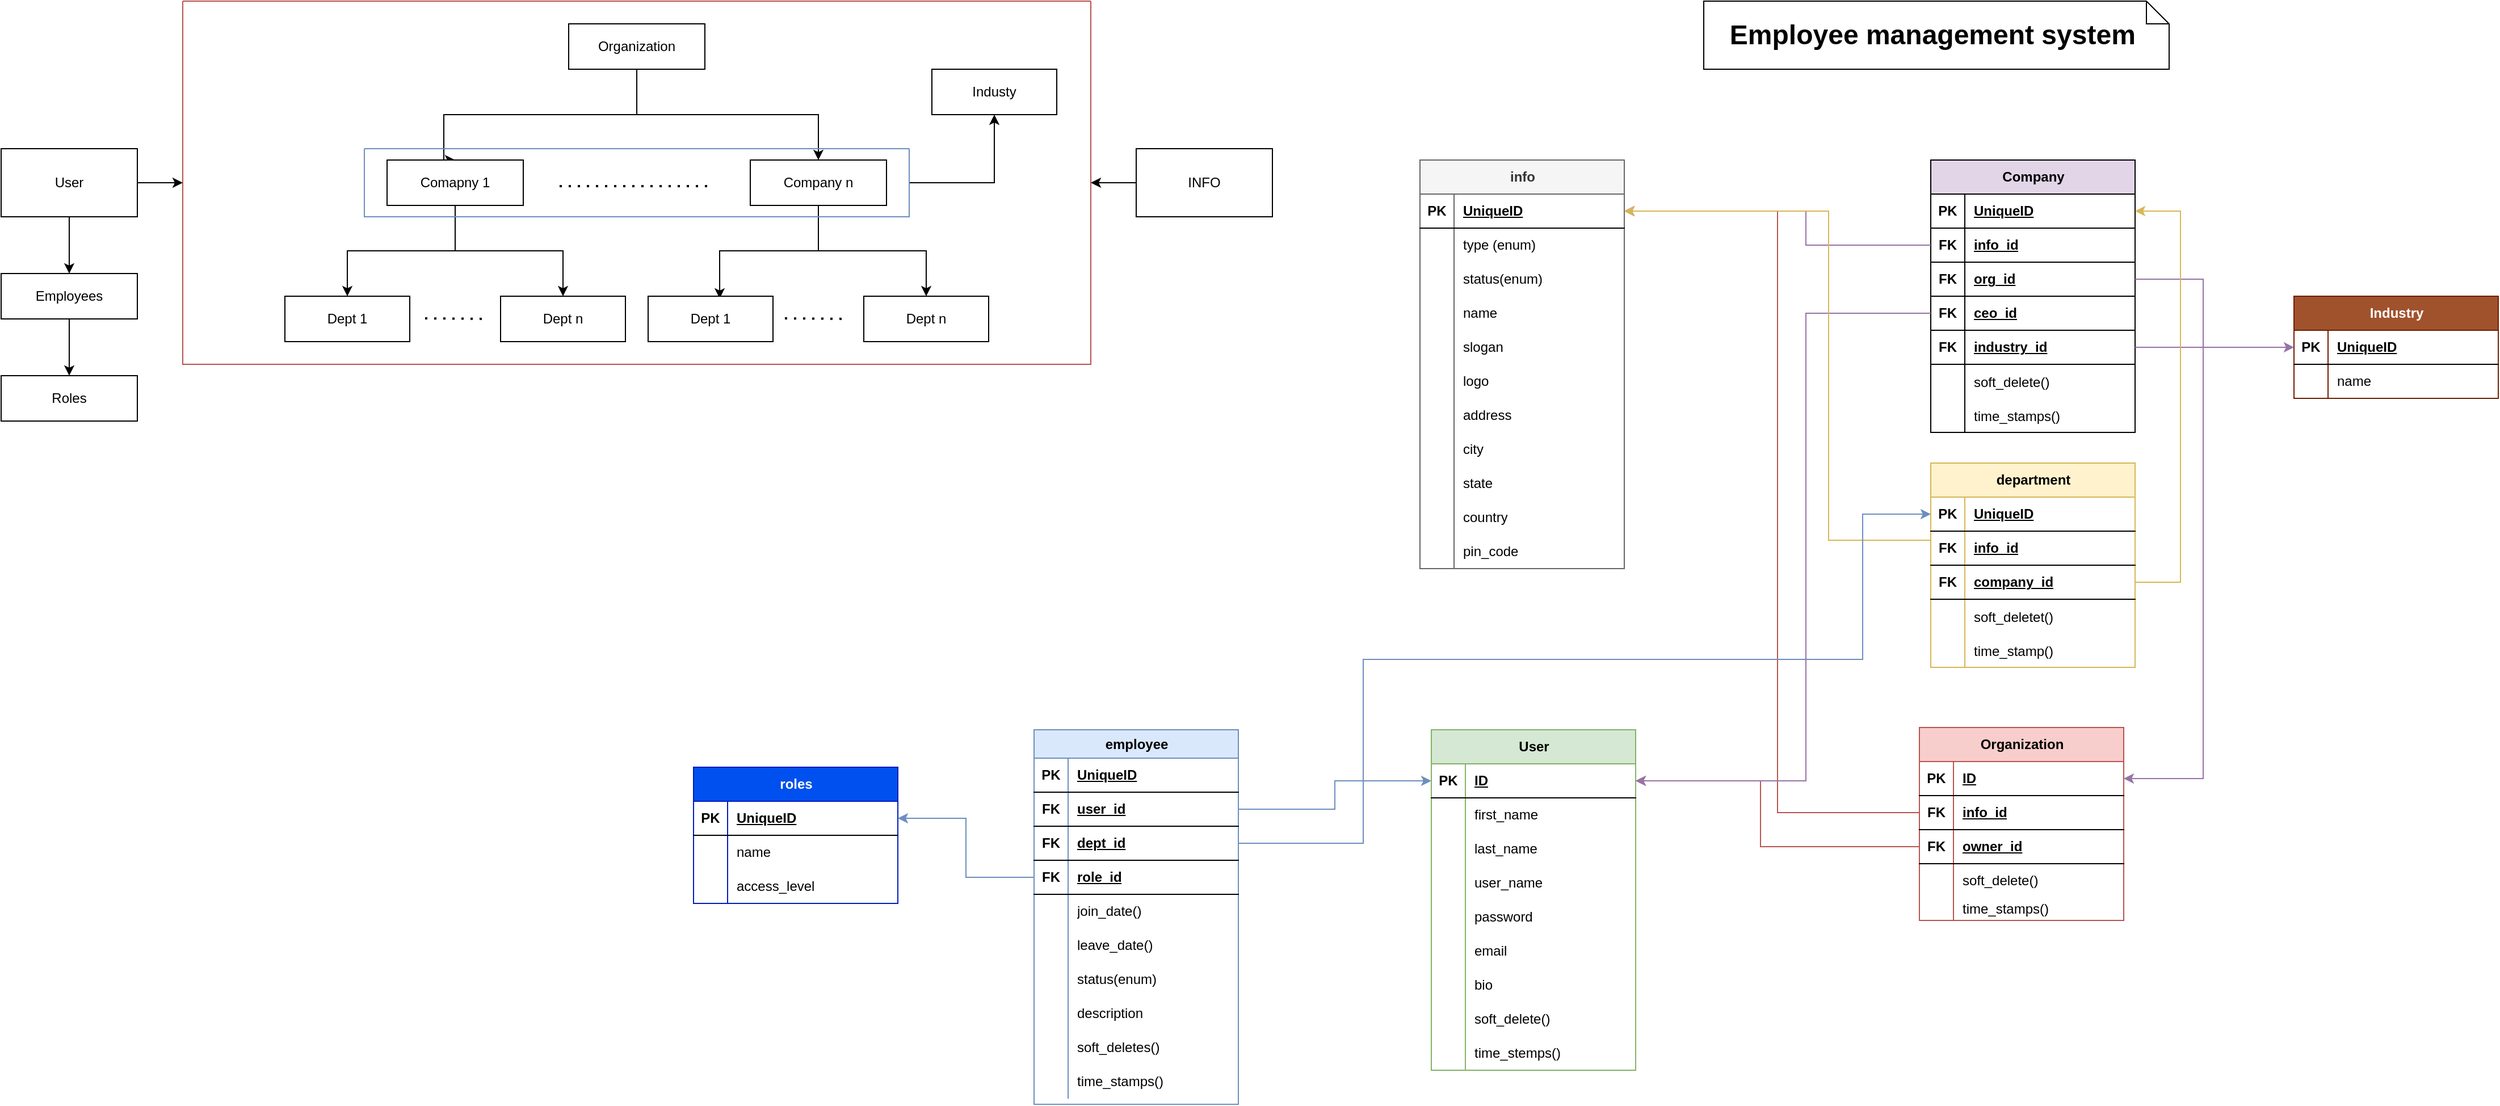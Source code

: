 <mxfile version="21.6.8" type="github">
  <diagram name="Page-1" id="X1KxaTFstskvl-ehzvqm">
    <mxGraphModel dx="3034" dy="1307" grid="1" gridSize="10" guides="1" tooltips="1" connect="1" arrows="1" fold="1" page="0" pageScale="1" pageWidth="850" pageHeight="1100" math="0" shadow="0">
      <root>
        <mxCell id="0" />
        <mxCell id="1" parent="0" />
        <mxCell id="DJGlKUIu7z7ccg4bw-af-1" value="User" style="shape=table;startSize=30;container=1;collapsible=1;childLayout=tableLayout;fixedRows=1;rowLines=0;fontStyle=1;align=center;resizeLast=1;html=1;fillColor=#d5e8d4;strokeColor=#82b366;" parent="1" vertex="1">
          <mxGeometry x="-220" y="542" width="180" height="300" as="geometry" />
        </mxCell>
        <mxCell id="DJGlKUIu7z7ccg4bw-af-2" value="" style="shape=tableRow;horizontal=0;startSize=0;swimlaneHead=0;swimlaneBody=0;fillColor=none;collapsible=0;dropTarget=0;points=[[0,0.5],[1,0.5]];portConstraint=eastwest;top=0;left=0;right=0;bottom=1;" parent="DJGlKUIu7z7ccg4bw-af-1" vertex="1">
          <mxGeometry y="30" width="180" height="30" as="geometry" />
        </mxCell>
        <mxCell id="DJGlKUIu7z7ccg4bw-af-3" value="PK" style="shape=partialRectangle;connectable=0;fillColor=none;top=0;left=0;bottom=0;right=0;fontStyle=1;overflow=hidden;whiteSpace=wrap;html=1;" parent="DJGlKUIu7z7ccg4bw-af-2" vertex="1">
          <mxGeometry width="30" height="30" as="geometry">
            <mxRectangle width="30" height="30" as="alternateBounds" />
          </mxGeometry>
        </mxCell>
        <mxCell id="DJGlKUIu7z7ccg4bw-af-4" value="ID" style="shape=partialRectangle;connectable=0;fillColor=none;top=0;left=0;bottom=0;right=0;align=left;spacingLeft=6;fontStyle=5;overflow=hidden;whiteSpace=wrap;html=1;" parent="DJGlKUIu7z7ccg4bw-af-2" vertex="1">
          <mxGeometry x="30" width="150" height="30" as="geometry">
            <mxRectangle width="150" height="30" as="alternateBounds" />
          </mxGeometry>
        </mxCell>
        <mxCell id="DJGlKUIu7z7ccg4bw-af-5" value="" style="shape=tableRow;horizontal=0;startSize=0;swimlaneHead=0;swimlaneBody=0;fillColor=none;collapsible=0;dropTarget=0;points=[[0,0.5],[1,0.5]];portConstraint=eastwest;top=0;left=0;right=0;bottom=0;" parent="DJGlKUIu7z7ccg4bw-af-1" vertex="1">
          <mxGeometry y="60" width="180" height="30" as="geometry" />
        </mxCell>
        <mxCell id="DJGlKUIu7z7ccg4bw-af-6" value="" style="shape=partialRectangle;connectable=0;fillColor=none;top=0;left=0;bottom=0;right=0;editable=1;overflow=hidden;whiteSpace=wrap;html=1;" parent="DJGlKUIu7z7ccg4bw-af-5" vertex="1">
          <mxGeometry width="30" height="30" as="geometry">
            <mxRectangle width="30" height="30" as="alternateBounds" />
          </mxGeometry>
        </mxCell>
        <mxCell id="DJGlKUIu7z7ccg4bw-af-7" value="first_name" style="shape=partialRectangle;connectable=0;fillColor=none;top=0;left=0;bottom=0;right=0;align=left;spacingLeft=6;overflow=hidden;whiteSpace=wrap;html=1;" parent="DJGlKUIu7z7ccg4bw-af-5" vertex="1">
          <mxGeometry x="30" width="150" height="30" as="geometry">
            <mxRectangle width="150" height="30" as="alternateBounds" />
          </mxGeometry>
        </mxCell>
        <mxCell id="DJGlKUIu7z7ccg4bw-af-8" value="" style="shape=tableRow;horizontal=0;startSize=0;swimlaneHead=0;swimlaneBody=0;fillColor=none;collapsible=0;dropTarget=0;points=[[0,0.5],[1,0.5]];portConstraint=eastwest;top=0;left=0;right=0;bottom=0;" parent="DJGlKUIu7z7ccg4bw-af-1" vertex="1">
          <mxGeometry y="90" width="180" height="30" as="geometry" />
        </mxCell>
        <mxCell id="DJGlKUIu7z7ccg4bw-af-9" value="" style="shape=partialRectangle;connectable=0;fillColor=none;top=0;left=0;bottom=0;right=0;editable=1;overflow=hidden;whiteSpace=wrap;html=1;" parent="DJGlKUIu7z7ccg4bw-af-8" vertex="1">
          <mxGeometry width="30" height="30" as="geometry">
            <mxRectangle width="30" height="30" as="alternateBounds" />
          </mxGeometry>
        </mxCell>
        <mxCell id="DJGlKUIu7z7ccg4bw-af-10" value="last_name" style="shape=partialRectangle;connectable=0;fillColor=none;top=0;left=0;bottom=0;right=0;align=left;spacingLeft=6;overflow=hidden;whiteSpace=wrap;html=1;" parent="DJGlKUIu7z7ccg4bw-af-8" vertex="1">
          <mxGeometry x="30" width="150" height="30" as="geometry">
            <mxRectangle width="150" height="30" as="alternateBounds" />
          </mxGeometry>
        </mxCell>
        <mxCell id="DJGlKUIu7z7ccg4bw-af-11" value="" style="shape=tableRow;horizontal=0;startSize=0;swimlaneHead=0;swimlaneBody=0;fillColor=none;collapsible=0;dropTarget=0;points=[[0,0.5],[1,0.5]];portConstraint=eastwest;top=0;left=0;right=0;bottom=0;" parent="DJGlKUIu7z7ccg4bw-af-1" vertex="1">
          <mxGeometry y="120" width="180" height="30" as="geometry" />
        </mxCell>
        <mxCell id="DJGlKUIu7z7ccg4bw-af-12" value="" style="shape=partialRectangle;connectable=0;fillColor=none;top=0;left=0;bottom=0;right=0;editable=1;overflow=hidden;whiteSpace=wrap;html=1;" parent="DJGlKUIu7z7ccg4bw-af-11" vertex="1">
          <mxGeometry width="30" height="30" as="geometry">
            <mxRectangle width="30" height="30" as="alternateBounds" />
          </mxGeometry>
        </mxCell>
        <mxCell id="DJGlKUIu7z7ccg4bw-af-13" value="user_name" style="shape=partialRectangle;connectable=0;fillColor=none;top=0;left=0;bottom=0;right=0;align=left;spacingLeft=6;overflow=hidden;whiteSpace=wrap;html=1;" parent="DJGlKUIu7z7ccg4bw-af-11" vertex="1">
          <mxGeometry x="30" width="150" height="30" as="geometry">
            <mxRectangle width="150" height="30" as="alternateBounds" />
          </mxGeometry>
        </mxCell>
        <mxCell id="DJGlKUIu7z7ccg4bw-af-14" value="" style="shape=tableRow;horizontal=0;startSize=0;swimlaneHead=0;swimlaneBody=0;fillColor=none;collapsible=0;dropTarget=0;points=[[0,0.5],[1,0.5]];portConstraint=eastwest;top=0;left=0;right=0;bottom=0;" parent="DJGlKUIu7z7ccg4bw-af-1" vertex="1">
          <mxGeometry y="150" width="180" height="30" as="geometry" />
        </mxCell>
        <mxCell id="DJGlKUIu7z7ccg4bw-af-15" value="" style="shape=partialRectangle;connectable=0;fillColor=none;top=0;left=0;bottom=0;right=0;editable=1;overflow=hidden;whiteSpace=wrap;html=1;" parent="DJGlKUIu7z7ccg4bw-af-14" vertex="1">
          <mxGeometry width="30" height="30" as="geometry">
            <mxRectangle width="30" height="30" as="alternateBounds" />
          </mxGeometry>
        </mxCell>
        <mxCell id="DJGlKUIu7z7ccg4bw-af-16" value="password" style="shape=partialRectangle;connectable=0;fillColor=none;top=0;left=0;bottom=0;right=0;align=left;spacingLeft=6;overflow=hidden;whiteSpace=wrap;html=1;" parent="DJGlKUIu7z7ccg4bw-af-14" vertex="1">
          <mxGeometry x="30" width="150" height="30" as="geometry">
            <mxRectangle width="150" height="30" as="alternateBounds" />
          </mxGeometry>
        </mxCell>
        <mxCell id="DJGlKUIu7z7ccg4bw-af-17" value="" style="shape=tableRow;horizontal=0;startSize=0;swimlaneHead=0;swimlaneBody=0;fillColor=none;collapsible=0;dropTarget=0;points=[[0,0.5],[1,0.5]];portConstraint=eastwest;top=0;left=0;right=0;bottom=0;" parent="DJGlKUIu7z7ccg4bw-af-1" vertex="1">
          <mxGeometry y="180" width="180" height="30" as="geometry" />
        </mxCell>
        <mxCell id="DJGlKUIu7z7ccg4bw-af-18" value="" style="shape=partialRectangle;connectable=0;fillColor=none;top=0;left=0;bottom=0;right=0;editable=1;overflow=hidden;whiteSpace=wrap;html=1;" parent="DJGlKUIu7z7ccg4bw-af-17" vertex="1">
          <mxGeometry width="30" height="30" as="geometry">
            <mxRectangle width="30" height="30" as="alternateBounds" />
          </mxGeometry>
        </mxCell>
        <mxCell id="DJGlKUIu7z7ccg4bw-af-19" value="email" style="shape=partialRectangle;connectable=0;fillColor=none;top=0;left=0;bottom=0;right=0;align=left;spacingLeft=6;overflow=hidden;whiteSpace=wrap;html=1;" parent="DJGlKUIu7z7ccg4bw-af-17" vertex="1">
          <mxGeometry x="30" width="150" height="30" as="geometry">
            <mxRectangle width="150" height="30" as="alternateBounds" />
          </mxGeometry>
        </mxCell>
        <mxCell id="YW-wFjcWnvhQzZIITTu4-202" value="" style="shape=tableRow;horizontal=0;startSize=0;swimlaneHead=0;swimlaneBody=0;fillColor=none;collapsible=0;dropTarget=0;points=[[0,0.5],[1,0.5]];portConstraint=eastwest;top=0;left=0;right=0;bottom=0;" vertex="1" parent="DJGlKUIu7z7ccg4bw-af-1">
          <mxGeometry y="210" width="180" height="30" as="geometry" />
        </mxCell>
        <mxCell id="YW-wFjcWnvhQzZIITTu4-203" value="" style="shape=partialRectangle;connectable=0;fillColor=none;top=0;left=0;bottom=0;right=0;editable=1;overflow=hidden;whiteSpace=wrap;html=1;" vertex="1" parent="YW-wFjcWnvhQzZIITTu4-202">
          <mxGeometry width="30" height="30" as="geometry">
            <mxRectangle width="30" height="30" as="alternateBounds" />
          </mxGeometry>
        </mxCell>
        <mxCell id="YW-wFjcWnvhQzZIITTu4-204" value="bio" style="shape=partialRectangle;connectable=0;fillColor=none;top=0;left=0;bottom=0;right=0;align=left;spacingLeft=6;overflow=hidden;whiteSpace=wrap;html=1;" vertex="1" parent="YW-wFjcWnvhQzZIITTu4-202">
          <mxGeometry x="30" width="150" height="30" as="geometry">
            <mxRectangle width="150" height="30" as="alternateBounds" />
          </mxGeometry>
        </mxCell>
        <mxCell id="DJGlKUIu7z7ccg4bw-af-23" value="" style="shape=tableRow;horizontal=0;startSize=0;swimlaneHead=0;swimlaneBody=0;fillColor=none;collapsible=0;dropTarget=0;points=[[0,0.5],[1,0.5]];portConstraint=eastwest;top=0;left=0;right=0;bottom=0;" parent="DJGlKUIu7z7ccg4bw-af-1" vertex="1">
          <mxGeometry y="240" width="180" height="30" as="geometry" />
        </mxCell>
        <mxCell id="DJGlKUIu7z7ccg4bw-af-24" value="" style="shape=partialRectangle;connectable=0;fillColor=none;top=0;left=0;bottom=0;right=0;editable=1;overflow=hidden;whiteSpace=wrap;html=1;" parent="DJGlKUIu7z7ccg4bw-af-23" vertex="1">
          <mxGeometry width="30" height="30" as="geometry">
            <mxRectangle width="30" height="30" as="alternateBounds" />
          </mxGeometry>
        </mxCell>
        <mxCell id="DJGlKUIu7z7ccg4bw-af-25" value="soft_delete()" style="shape=partialRectangle;connectable=0;fillColor=none;top=0;left=0;bottom=0;right=0;align=left;spacingLeft=6;overflow=hidden;whiteSpace=wrap;html=1;" parent="DJGlKUIu7z7ccg4bw-af-23" vertex="1">
          <mxGeometry x="30" width="150" height="30" as="geometry">
            <mxRectangle width="150" height="30" as="alternateBounds" />
          </mxGeometry>
        </mxCell>
        <mxCell id="DJGlKUIu7z7ccg4bw-af-29" value="" style="shape=tableRow;horizontal=0;startSize=0;swimlaneHead=0;swimlaneBody=0;fillColor=none;collapsible=0;dropTarget=0;points=[[0,0.5],[1,0.5]];portConstraint=eastwest;top=0;left=0;right=0;bottom=0;" parent="DJGlKUIu7z7ccg4bw-af-1" vertex="1">
          <mxGeometry y="270" width="180" height="30" as="geometry" />
        </mxCell>
        <mxCell id="DJGlKUIu7z7ccg4bw-af-30" value="" style="shape=partialRectangle;connectable=0;fillColor=none;top=0;left=0;bottom=0;right=0;editable=1;overflow=hidden;whiteSpace=wrap;html=1;" parent="DJGlKUIu7z7ccg4bw-af-29" vertex="1">
          <mxGeometry width="30" height="30" as="geometry">
            <mxRectangle width="30" height="30" as="alternateBounds" />
          </mxGeometry>
        </mxCell>
        <mxCell id="DJGlKUIu7z7ccg4bw-af-31" value="time_stemps()" style="shape=partialRectangle;connectable=0;fillColor=none;top=0;left=0;bottom=0;right=0;align=left;spacingLeft=6;overflow=hidden;whiteSpace=wrap;html=1;" parent="DJGlKUIu7z7ccg4bw-af-29" vertex="1">
          <mxGeometry x="30" width="150" height="30" as="geometry">
            <mxRectangle width="150" height="30" as="alternateBounds" />
          </mxGeometry>
        </mxCell>
        <mxCell id="YW-wFjcWnvhQzZIITTu4-1" value="Organization" style="shape=table;startSize=30;container=1;collapsible=1;childLayout=tableLayout;fixedRows=1;rowLines=0;fontStyle=1;align=center;resizeLast=1;html=1;fillColor=#f8cecc;strokeColor=#b85450;" vertex="1" parent="1">
          <mxGeometry x="210" y="540" width="180" height="170" as="geometry" />
        </mxCell>
        <mxCell id="YW-wFjcWnvhQzZIITTu4-2" value="" style="shape=tableRow;horizontal=0;startSize=0;swimlaneHead=0;swimlaneBody=0;fillColor=none;collapsible=0;dropTarget=0;points=[[0,0.5],[1,0.5]];portConstraint=eastwest;top=0;left=0;right=0;bottom=1;" vertex="1" parent="YW-wFjcWnvhQzZIITTu4-1">
          <mxGeometry y="30" width="180" height="30" as="geometry" />
        </mxCell>
        <mxCell id="YW-wFjcWnvhQzZIITTu4-3" value="PK" style="shape=partialRectangle;connectable=0;fillColor=none;top=0;left=0;bottom=0;right=0;fontStyle=1;overflow=hidden;whiteSpace=wrap;html=1;" vertex="1" parent="YW-wFjcWnvhQzZIITTu4-2">
          <mxGeometry width="30" height="30" as="geometry">
            <mxRectangle width="30" height="30" as="alternateBounds" />
          </mxGeometry>
        </mxCell>
        <mxCell id="YW-wFjcWnvhQzZIITTu4-4" value="ID" style="shape=partialRectangle;connectable=0;fillColor=none;top=0;left=0;bottom=0;right=0;align=left;spacingLeft=6;fontStyle=5;overflow=hidden;whiteSpace=wrap;html=1;" vertex="1" parent="YW-wFjcWnvhQzZIITTu4-2">
          <mxGeometry x="30" width="150" height="30" as="geometry">
            <mxRectangle width="150" height="30" as="alternateBounds" />
          </mxGeometry>
        </mxCell>
        <mxCell id="YW-wFjcWnvhQzZIITTu4-84" value="" style="shape=tableRow;horizontal=0;startSize=0;swimlaneHead=0;swimlaneBody=0;fillColor=none;collapsible=0;dropTarget=0;points=[[0,0.5],[1,0.5]];portConstraint=eastwest;top=0;left=0;right=0;bottom=1;" vertex="1" parent="YW-wFjcWnvhQzZIITTu4-1">
          <mxGeometry y="60" width="180" height="30" as="geometry" />
        </mxCell>
        <mxCell id="YW-wFjcWnvhQzZIITTu4-85" value="FK" style="shape=partialRectangle;connectable=0;fillColor=none;top=0;left=0;bottom=0;right=0;fontStyle=1;overflow=hidden;whiteSpace=wrap;html=1;" vertex="1" parent="YW-wFjcWnvhQzZIITTu4-84">
          <mxGeometry width="30" height="30" as="geometry">
            <mxRectangle width="30" height="30" as="alternateBounds" />
          </mxGeometry>
        </mxCell>
        <mxCell id="YW-wFjcWnvhQzZIITTu4-86" value="info_id" style="shape=partialRectangle;connectable=0;fillColor=none;top=0;left=0;bottom=0;right=0;align=left;spacingLeft=6;fontStyle=5;overflow=hidden;whiteSpace=wrap;html=1;" vertex="1" parent="YW-wFjcWnvhQzZIITTu4-84">
          <mxGeometry x="30" width="150" height="30" as="geometry">
            <mxRectangle width="150" height="30" as="alternateBounds" />
          </mxGeometry>
        </mxCell>
        <mxCell id="YW-wFjcWnvhQzZIITTu4-32" value="" style="shape=tableRow;horizontal=0;startSize=0;swimlaneHead=0;swimlaneBody=0;fillColor=none;collapsible=0;dropTarget=0;points=[[0,0.5],[1,0.5]];portConstraint=eastwest;top=0;left=0;right=0;bottom=1;" vertex="1" parent="YW-wFjcWnvhQzZIITTu4-1">
          <mxGeometry y="90" width="180" height="30" as="geometry" />
        </mxCell>
        <mxCell id="YW-wFjcWnvhQzZIITTu4-33" value="FK" style="shape=partialRectangle;connectable=0;fillColor=none;top=0;left=0;bottom=0;right=0;fontStyle=1;overflow=hidden;whiteSpace=wrap;html=1;" vertex="1" parent="YW-wFjcWnvhQzZIITTu4-32">
          <mxGeometry width="30" height="30" as="geometry">
            <mxRectangle width="30" height="30" as="alternateBounds" />
          </mxGeometry>
        </mxCell>
        <mxCell id="YW-wFjcWnvhQzZIITTu4-34" value="owner_id" style="shape=partialRectangle;connectable=0;fillColor=none;top=0;left=0;bottom=0;right=0;align=left;spacingLeft=6;fontStyle=5;overflow=hidden;whiteSpace=wrap;html=1;" vertex="1" parent="YW-wFjcWnvhQzZIITTu4-32">
          <mxGeometry x="30" width="150" height="30" as="geometry">
            <mxRectangle width="150" height="30" as="alternateBounds" />
          </mxGeometry>
        </mxCell>
        <mxCell id="YW-wFjcWnvhQzZIITTu4-35" value="" style="shape=tableRow;horizontal=0;startSize=0;swimlaneHead=0;swimlaneBody=0;fillColor=none;collapsible=0;dropTarget=0;points=[[0,0.5],[1,0.5]];portConstraint=eastwest;top=0;left=0;right=0;bottom=0;" vertex="1" parent="YW-wFjcWnvhQzZIITTu4-1">
          <mxGeometry y="120" width="180" height="30" as="geometry" />
        </mxCell>
        <mxCell id="YW-wFjcWnvhQzZIITTu4-36" value="" style="shape=partialRectangle;connectable=0;fillColor=none;top=0;left=0;bottom=0;right=0;editable=1;overflow=hidden;whiteSpace=wrap;html=1;" vertex="1" parent="YW-wFjcWnvhQzZIITTu4-35">
          <mxGeometry width="30" height="30" as="geometry">
            <mxRectangle width="30" height="30" as="alternateBounds" />
          </mxGeometry>
        </mxCell>
        <mxCell id="YW-wFjcWnvhQzZIITTu4-37" value="soft_delete()" style="shape=partialRectangle;connectable=0;fillColor=none;top=0;left=0;bottom=0;right=0;align=left;spacingLeft=6;overflow=hidden;whiteSpace=wrap;html=1;" vertex="1" parent="YW-wFjcWnvhQzZIITTu4-35">
          <mxGeometry x="30" width="150" height="30" as="geometry">
            <mxRectangle width="150" height="30" as="alternateBounds" />
          </mxGeometry>
        </mxCell>
        <mxCell id="YW-wFjcWnvhQzZIITTu4-29" value="" style="shape=tableRow;horizontal=0;startSize=0;swimlaneHead=0;swimlaneBody=0;fillColor=none;collapsible=0;dropTarget=0;points=[[0,0.5],[1,0.5]];portConstraint=eastwest;top=0;left=0;right=0;bottom=0;" vertex="1" parent="YW-wFjcWnvhQzZIITTu4-1">
          <mxGeometry y="150" width="180" height="20" as="geometry" />
        </mxCell>
        <mxCell id="YW-wFjcWnvhQzZIITTu4-30" value="" style="shape=partialRectangle;connectable=0;fillColor=none;top=0;left=0;bottom=0;right=0;editable=1;overflow=hidden;whiteSpace=wrap;html=1;" vertex="1" parent="YW-wFjcWnvhQzZIITTu4-29">
          <mxGeometry width="30" height="20" as="geometry">
            <mxRectangle width="30" height="20" as="alternateBounds" />
          </mxGeometry>
        </mxCell>
        <mxCell id="YW-wFjcWnvhQzZIITTu4-31" value="time_stamps()" style="shape=partialRectangle;connectable=0;fillColor=none;top=0;left=0;bottom=0;right=0;align=left;spacingLeft=6;overflow=hidden;whiteSpace=wrap;html=1;" vertex="1" parent="YW-wFjcWnvhQzZIITTu4-29">
          <mxGeometry x="30" width="150" height="20" as="geometry">
            <mxRectangle width="150" height="20" as="alternateBounds" />
          </mxGeometry>
        </mxCell>
        <mxCell id="YW-wFjcWnvhQzZIITTu4-59" value="info" style="shape=table;startSize=30;container=1;collapsible=1;childLayout=tableLayout;fixedRows=1;rowLines=0;fontStyle=1;align=center;resizeLast=1;html=1;fillColor=#f5f5f5;fontColor=#333333;strokeColor=#666666;" vertex="1" parent="1">
          <mxGeometry x="-230" y="40" width="180" height="360" as="geometry" />
        </mxCell>
        <mxCell id="YW-wFjcWnvhQzZIITTu4-60" value="" style="shape=tableRow;horizontal=0;startSize=0;swimlaneHead=0;swimlaneBody=0;fillColor=none;collapsible=0;dropTarget=0;points=[[0,0.5],[1,0.5]];portConstraint=eastwest;top=0;left=0;right=0;bottom=1;" vertex="1" parent="YW-wFjcWnvhQzZIITTu4-59">
          <mxGeometry y="30" width="180" height="30" as="geometry" />
        </mxCell>
        <mxCell id="YW-wFjcWnvhQzZIITTu4-61" value="PK" style="shape=partialRectangle;connectable=0;fillColor=none;top=0;left=0;bottom=0;right=0;fontStyle=1;overflow=hidden;whiteSpace=wrap;html=1;" vertex="1" parent="YW-wFjcWnvhQzZIITTu4-60">
          <mxGeometry width="30" height="30" as="geometry">
            <mxRectangle width="30" height="30" as="alternateBounds" />
          </mxGeometry>
        </mxCell>
        <mxCell id="YW-wFjcWnvhQzZIITTu4-62" value="UniqueID" style="shape=partialRectangle;connectable=0;fillColor=none;top=0;left=0;bottom=0;right=0;align=left;spacingLeft=6;fontStyle=5;overflow=hidden;whiteSpace=wrap;html=1;" vertex="1" parent="YW-wFjcWnvhQzZIITTu4-60">
          <mxGeometry x="30" width="150" height="30" as="geometry">
            <mxRectangle width="150" height="30" as="alternateBounds" />
          </mxGeometry>
        </mxCell>
        <mxCell id="YW-wFjcWnvhQzZIITTu4-63" value="" style="shape=tableRow;horizontal=0;startSize=0;swimlaneHead=0;swimlaneBody=0;fillColor=none;collapsible=0;dropTarget=0;points=[[0,0.5],[1,0.5]];portConstraint=eastwest;top=0;left=0;right=0;bottom=0;" vertex="1" parent="YW-wFjcWnvhQzZIITTu4-59">
          <mxGeometry y="60" width="180" height="30" as="geometry" />
        </mxCell>
        <mxCell id="YW-wFjcWnvhQzZIITTu4-64" value="" style="shape=partialRectangle;connectable=0;fillColor=none;top=0;left=0;bottom=0;right=0;editable=1;overflow=hidden;whiteSpace=wrap;html=1;" vertex="1" parent="YW-wFjcWnvhQzZIITTu4-63">
          <mxGeometry width="30" height="30" as="geometry">
            <mxRectangle width="30" height="30" as="alternateBounds" />
          </mxGeometry>
        </mxCell>
        <mxCell id="YW-wFjcWnvhQzZIITTu4-65" value="type (enum)" style="shape=partialRectangle;connectable=0;fillColor=none;top=0;left=0;bottom=0;right=0;align=left;spacingLeft=6;overflow=hidden;whiteSpace=wrap;html=1;" vertex="1" parent="YW-wFjcWnvhQzZIITTu4-63">
          <mxGeometry x="30" width="150" height="30" as="geometry">
            <mxRectangle width="150" height="30" as="alternateBounds" />
          </mxGeometry>
        </mxCell>
        <mxCell id="YW-wFjcWnvhQzZIITTu4-143" value="" style="shape=tableRow;horizontal=0;startSize=0;swimlaneHead=0;swimlaneBody=0;fillColor=none;collapsible=0;dropTarget=0;points=[[0,0.5],[1,0.5]];portConstraint=eastwest;top=0;left=0;right=0;bottom=0;" vertex="1" parent="YW-wFjcWnvhQzZIITTu4-59">
          <mxGeometry y="90" width="180" height="30" as="geometry" />
        </mxCell>
        <mxCell id="YW-wFjcWnvhQzZIITTu4-144" value="" style="shape=partialRectangle;connectable=0;fillColor=none;top=0;left=0;bottom=0;right=0;editable=1;overflow=hidden;whiteSpace=wrap;html=1;" vertex="1" parent="YW-wFjcWnvhQzZIITTu4-143">
          <mxGeometry width="30" height="30" as="geometry">
            <mxRectangle width="30" height="30" as="alternateBounds" />
          </mxGeometry>
        </mxCell>
        <mxCell id="YW-wFjcWnvhQzZIITTu4-145" value="status(enum)" style="shape=partialRectangle;connectable=0;fillColor=none;top=0;left=0;bottom=0;right=0;align=left;spacingLeft=6;overflow=hidden;whiteSpace=wrap;html=1;" vertex="1" parent="YW-wFjcWnvhQzZIITTu4-143">
          <mxGeometry x="30" width="150" height="30" as="geometry">
            <mxRectangle width="150" height="30" as="alternateBounds" />
          </mxGeometry>
        </mxCell>
        <mxCell id="YW-wFjcWnvhQzZIITTu4-89" value="" style="shape=tableRow;horizontal=0;startSize=0;swimlaneHead=0;swimlaneBody=0;fillColor=none;collapsible=0;dropTarget=0;points=[[0,0.5],[1,0.5]];portConstraint=eastwest;top=0;left=0;right=0;bottom=0;" vertex="1" parent="YW-wFjcWnvhQzZIITTu4-59">
          <mxGeometry y="120" width="180" height="30" as="geometry" />
        </mxCell>
        <mxCell id="YW-wFjcWnvhQzZIITTu4-90" value="" style="shape=partialRectangle;connectable=0;fillColor=none;top=0;left=0;bottom=0;right=0;editable=1;overflow=hidden;whiteSpace=wrap;html=1;" vertex="1" parent="YW-wFjcWnvhQzZIITTu4-89">
          <mxGeometry width="30" height="30" as="geometry">
            <mxRectangle width="30" height="30" as="alternateBounds" />
          </mxGeometry>
        </mxCell>
        <mxCell id="YW-wFjcWnvhQzZIITTu4-91" value="name" style="shape=partialRectangle;connectable=0;fillColor=none;top=0;left=0;bottom=0;right=0;align=left;spacingLeft=6;overflow=hidden;whiteSpace=wrap;html=1;" vertex="1" parent="YW-wFjcWnvhQzZIITTu4-89">
          <mxGeometry x="30" width="150" height="30" as="geometry">
            <mxRectangle width="150" height="30" as="alternateBounds" />
          </mxGeometry>
        </mxCell>
        <mxCell id="YW-wFjcWnvhQzZIITTu4-66" value="" style="shape=tableRow;horizontal=0;startSize=0;swimlaneHead=0;swimlaneBody=0;fillColor=none;collapsible=0;dropTarget=0;points=[[0,0.5],[1,0.5]];portConstraint=eastwest;top=0;left=0;right=0;bottom=0;" vertex="1" parent="YW-wFjcWnvhQzZIITTu4-59">
          <mxGeometry y="150" width="180" height="30" as="geometry" />
        </mxCell>
        <mxCell id="YW-wFjcWnvhQzZIITTu4-67" value="" style="shape=partialRectangle;connectable=0;fillColor=none;top=0;left=0;bottom=0;right=0;editable=1;overflow=hidden;whiteSpace=wrap;html=1;" vertex="1" parent="YW-wFjcWnvhQzZIITTu4-66">
          <mxGeometry width="30" height="30" as="geometry">
            <mxRectangle width="30" height="30" as="alternateBounds" />
          </mxGeometry>
        </mxCell>
        <mxCell id="YW-wFjcWnvhQzZIITTu4-68" value="slogan" style="shape=partialRectangle;connectable=0;fillColor=none;top=0;left=0;bottom=0;right=0;align=left;spacingLeft=6;overflow=hidden;whiteSpace=wrap;html=1;" vertex="1" parent="YW-wFjcWnvhQzZIITTu4-66">
          <mxGeometry x="30" width="150" height="30" as="geometry">
            <mxRectangle width="150" height="30" as="alternateBounds" />
          </mxGeometry>
        </mxCell>
        <mxCell id="YW-wFjcWnvhQzZIITTu4-69" value="" style="shape=tableRow;horizontal=0;startSize=0;swimlaneHead=0;swimlaneBody=0;fillColor=none;collapsible=0;dropTarget=0;points=[[0,0.5],[1,0.5]];portConstraint=eastwest;top=0;left=0;right=0;bottom=0;" vertex="1" parent="YW-wFjcWnvhQzZIITTu4-59">
          <mxGeometry y="180" width="180" height="30" as="geometry" />
        </mxCell>
        <mxCell id="YW-wFjcWnvhQzZIITTu4-70" value="" style="shape=partialRectangle;connectable=0;fillColor=none;top=0;left=0;bottom=0;right=0;editable=1;overflow=hidden;whiteSpace=wrap;html=1;" vertex="1" parent="YW-wFjcWnvhQzZIITTu4-69">
          <mxGeometry width="30" height="30" as="geometry">
            <mxRectangle width="30" height="30" as="alternateBounds" />
          </mxGeometry>
        </mxCell>
        <mxCell id="YW-wFjcWnvhQzZIITTu4-71" value="logo" style="shape=partialRectangle;connectable=0;fillColor=none;top=0;left=0;bottom=0;right=0;align=left;spacingLeft=6;overflow=hidden;whiteSpace=wrap;html=1;" vertex="1" parent="YW-wFjcWnvhQzZIITTu4-69">
          <mxGeometry x="30" width="150" height="30" as="geometry">
            <mxRectangle width="150" height="30" as="alternateBounds" />
          </mxGeometry>
        </mxCell>
        <mxCell id="YW-wFjcWnvhQzZIITTu4-72" value="" style="shape=tableRow;horizontal=0;startSize=0;swimlaneHead=0;swimlaneBody=0;fillColor=none;collapsible=0;dropTarget=0;points=[[0,0.5],[1,0.5]];portConstraint=eastwest;top=0;left=0;right=0;bottom=0;" vertex="1" parent="YW-wFjcWnvhQzZIITTu4-59">
          <mxGeometry y="210" width="180" height="30" as="geometry" />
        </mxCell>
        <mxCell id="YW-wFjcWnvhQzZIITTu4-73" value="" style="shape=partialRectangle;connectable=0;fillColor=none;top=0;left=0;bottom=0;right=0;editable=1;overflow=hidden;whiteSpace=wrap;html=1;" vertex="1" parent="YW-wFjcWnvhQzZIITTu4-72">
          <mxGeometry width="30" height="30" as="geometry">
            <mxRectangle width="30" height="30" as="alternateBounds" />
          </mxGeometry>
        </mxCell>
        <mxCell id="YW-wFjcWnvhQzZIITTu4-74" value="address" style="shape=partialRectangle;connectable=0;fillColor=none;top=0;left=0;bottom=0;right=0;align=left;spacingLeft=6;overflow=hidden;whiteSpace=wrap;html=1;" vertex="1" parent="YW-wFjcWnvhQzZIITTu4-72">
          <mxGeometry x="30" width="150" height="30" as="geometry">
            <mxRectangle width="150" height="30" as="alternateBounds" />
          </mxGeometry>
        </mxCell>
        <mxCell id="YW-wFjcWnvhQzZIITTu4-75" value="" style="shape=tableRow;horizontal=0;startSize=0;swimlaneHead=0;swimlaneBody=0;fillColor=none;collapsible=0;dropTarget=0;points=[[0,0.5],[1,0.5]];portConstraint=eastwest;top=0;left=0;right=0;bottom=0;" vertex="1" parent="YW-wFjcWnvhQzZIITTu4-59">
          <mxGeometry y="240" width="180" height="30" as="geometry" />
        </mxCell>
        <mxCell id="YW-wFjcWnvhQzZIITTu4-76" value="" style="shape=partialRectangle;connectable=0;fillColor=none;top=0;left=0;bottom=0;right=0;editable=1;overflow=hidden;whiteSpace=wrap;html=1;" vertex="1" parent="YW-wFjcWnvhQzZIITTu4-75">
          <mxGeometry width="30" height="30" as="geometry">
            <mxRectangle width="30" height="30" as="alternateBounds" />
          </mxGeometry>
        </mxCell>
        <mxCell id="YW-wFjcWnvhQzZIITTu4-77" value="city" style="shape=partialRectangle;connectable=0;fillColor=none;top=0;left=0;bottom=0;right=0;align=left;spacingLeft=6;overflow=hidden;whiteSpace=wrap;html=1;" vertex="1" parent="YW-wFjcWnvhQzZIITTu4-75">
          <mxGeometry x="30" width="150" height="30" as="geometry">
            <mxRectangle width="150" height="30" as="alternateBounds" />
          </mxGeometry>
        </mxCell>
        <mxCell id="YW-wFjcWnvhQzZIITTu4-78" value="" style="shape=tableRow;horizontal=0;startSize=0;swimlaneHead=0;swimlaneBody=0;fillColor=none;collapsible=0;dropTarget=0;points=[[0,0.5],[1,0.5]];portConstraint=eastwest;top=0;left=0;right=0;bottom=0;" vertex="1" parent="YW-wFjcWnvhQzZIITTu4-59">
          <mxGeometry y="270" width="180" height="30" as="geometry" />
        </mxCell>
        <mxCell id="YW-wFjcWnvhQzZIITTu4-79" value="" style="shape=partialRectangle;connectable=0;fillColor=none;top=0;left=0;bottom=0;right=0;editable=1;overflow=hidden;whiteSpace=wrap;html=1;" vertex="1" parent="YW-wFjcWnvhQzZIITTu4-78">
          <mxGeometry width="30" height="30" as="geometry">
            <mxRectangle width="30" height="30" as="alternateBounds" />
          </mxGeometry>
        </mxCell>
        <mxCell id="YW-wFjcWnvhQzZIITTu4-80" value="state" style="shape=partialRectangle;connectable=0;fillColor=none;top=0;left=0;bottom=0;right=0;align=left;spacingLeft=6;overflow=hidden;whiteSpace=wrap;html=1;" vertex="1" parent="YW-wFjcWnvhQzZIITTu4-78">
          <mxGeometry x="30" width="150" height="30" as="geometry">
            <mxRectangle width="150" height="30" as="alternateBounds" />
          </mxGeometry>
        </mxCell>
        <mxCell id="YW-wFjcWnvhQzZIITTu4-95" value="" style="shape=tableRow;horizontal=0;startSize=0;swimlaneHead=0;swimlaneBody=0;fillColor=none;collapsible=0;dropTarget=0;points=[[0,0.5],[1,0.5]];portConstraint=eastwest;top=0;left=0;right=0;bottom=0;" vertex="1" parent="YW-wFjcWnvhQzZIITTu4-59">
          <mxGeometry y="300" width="180" height="30" as="geometry" />
        </mxCell>
        <mxCell id="YW-wFjcWnvhQzZIITTu4-96" value="" style="shape=partialRectangle;connectable=0;fillColor=none;top=0;left=0;bottom=0;right=0;editable=1;overflow=hidden;whiteSpace=wrap;html=1;" vertex="1" parent="YW-wFjcWnvhQzZIITTu4-95">
          <mxGeometry width="30" height="30" as="geometry">
            <mxRectangle width="30" height="30" as="alternateBounds" />
          </mxGeometry>
        </mxCell>
        <mxCell id="YW-wFjcWnvhQzZIITTu4-97" value="country" style="shape=partialRectangle;connectable=0;fillColor=none;top=0;left=0;bottom=0;right=0;align=left;spacingLeft=6;overflow=hidden;whiteSpace=wrap;html=1;" vertex="1" parent="YW-wFjcWnvhQzZIITTu4-95">
          <mxGeometry x="30" width="150" height="30" as="geometry">
            <mxRectangle width="150" height="30" as="alternateBounds" />
          </mxGeometry>
        </mxCell>
        <mxCell id="YW-wFjcWnvhQzZIITTu4-81" value="" style="shape=tableRow;horizontal=0;startSize=0;swimlaneHead=0;swimlaneBody=0;fillColor=none;collapsible=0;dropTarget=0;points=[[0,0.5],[1,0.5]];portConstraint=eastwest;top=0;left=0;right=0;bottom=0;" vertex="1" parent="YW-wFjcWnvhQzZIITTu4-59">
          <mxGeometry y="330" width="180" height="30" as="geometry" />
        </mxCell>
        <mxCell id="YW-wFjcWnvhQzZIITTu4-82" value="" style="shape=partialRectangle;connectable=0;fillColor=none;top=0;left=0;bottom=0;right=0;editable=1;overflow=hidden;whiteSpace=wrap;html=1;" vertex="1" parent="YW-wFjcWnvhQzZIITTu4-81">
          <mxGeometry width="30" height="30" as="geometry">
            <mxRectangle width="30" height="30" as="alternateBounds" />
          </mxGeometry>
        </mxCell>
        <mxCell id="YW-wFjcWnvhQzZIITTu4-83" value="pin_code" style="shape=partialRectangle;connectable=0;fillColor=none;top=0;left=0;bottom=0;right=0;align=left;spacingLeft=6;overflow=hidden;whiteSpace=wrap;html=1;" vertex="1" parent="YW-wFjcWnvhQzZIITTu4-81">
          <mxGeometry x="30" width="150" height="30" as="geometry">
            <mxRectangle width="150" height="30" as="alternateBounds" />
          </mxGeometry>
        </mxCell>
        <mxCell id="YW-wFjcWnvhQzZIITTu4-107" value="department" style="shape=table;startSize=30;container=1;collapsible=1;childLayout=tableLayout;fixedRows=1;rowLines=0;fontStyle=1;align=center;resizeLast=1;html=1;fillColor=#fff2cc;strokeColor=#d6b656;" vertex="1" parent="1">
          <mxGeometry x="220" y="307" width="180" height="180" as="geometry" />
        </mxCell>
        <mxCell id="YW-wFjcWnvhQzZIITTu4-108" value="" style="shape=tableRow;horizontal=0;startSize=0;swimlaneHead=0;swimlaneBody=0;fillColor=none;collapsible=0;dropTarget=0;points=[[0,0.5],[1,0.5]];portConstraint=eastwest;top=0;left=0;right=0;bottom=1;" vertex="1" parent="YW-wFjcWnvhQzZIITTu4-107">
          <mxGeometry y="30" width="180" height="30" as="geometry" />
        </mxCell>
        <mxCell id="YW-wFjcWnvhQzZIITTu4-109" value="PK" style="shape=partialRectangle;connectable=0;fillColor=none;top=0;left=0;bottom=0;right=0;fontStyle=1;overflow=hidden;whiteSpace=wrap;html=1;" vertex="1" parent="YW-wFjcWnvhQzZIITTu4-108">
          <mxGeometry width="30" height="30" as="geometry">
            <mxRectangle width="30" height="30" as="alternateBounds" />
          </mxGeometry>
        </mxCell>
        <mxCell id="YW-wFjcWnvhQzZIITTu4-110" value="UniqueID" style="shape=partialRectangle;connectable=0;fillColor=none;top=0;left=0;bottom=0;right=0;align=left;spacingLeft=6;fontStyle=5;overflow=hidden;whiteSpace=wrap;html=1;" vertex="1" parent="YW-wFjcWnvhQzZIITTu4-108">
          <mxGeometry x="30" width="150" height="30" as="geometry">
            <mxRectangle width="150" height="30" as="alternateBounds" />
          </mxGeometry>
        </mxCell>
        <mxCell id="YW-wFjcWnvhQzZIITTu4-120" value="" style="shape=tableRow;horizontal=0;startSize=0;swimlaneHead=0;swimlaneBody=0;fillColor=none;collapsible=0;dropTarget=0;points=[[0,0.5],[1,0.5]];portConstraint=eastwest;top=0;left=0;right=0;bottom=1;" vertex="1" parent="YW-wFjcWnvhQzZIITTu4-107">
          <mxGeometry y="60" width="180" height="30" as="geometry" />
        </mxCell>
        <mxCell id="YW-wFjcWnvhQzZIITTu4-121" value="FK" style="shape=partialRectangle;connectable=0;fillColor=none;top=0;left=0;bottom=0;right=0;fontStyle=1;overflow=hidden;whiteSpace=wrap;html=1;" vertex="1" parent="YW-wFjcWnvhQzZIITTu4-120">
          <mxGeometry width="30" height="30" as="geometry">
            <mxRectangle width="30" height="30" as="alternateBounds" />
          </mxGeometry>
        </mxCell>
        <mxCell id="YW-wFjcWnvhQzZIITTu4-122" value="info_id" style="shape=partialRectangle;connectable=0;fillColor=none;top=0;left=0;bottom=0;right=0;align=left;spacingLeft=6;fontStyle=5;overflow=hidden;whiteSpace=wrap;html=1;" vertex="1" parent="YW-wFjcWnvhQzZIITTu4-120">
          <mxGeometry x="30" width="150" height="30" as="geometry">
            <mxRectangle width="150" height="30" as="alternateBounds" />
          </mxGeometry>
        </mxCell>
        <mxCell id="YW-wFjcWnvhQzZIITTu4-123" value="" style="shape=tableRow;horizontal=0;startSize=0;swimlaneHead=0;swimlaneBody=0;fillColor=none;collapsible=0;dropTarget=0;points=[[0,0.5],[1,0.5]];portConstraint=eastwest;top=0;left=0;right=0;bottom=1;" vertex="1" parent="YW-wFjcWnvhQzZIITTu4-107">
          <mxGeometry y="90" width="180" height="30" as="geometry" />
        </mxCell>
        <mxCell id="YW-wFjcWnvhQzZIITTu4-124" value="FK" style="shape=partialRectangle;connectable=0;fillColor=none;top=0;left=0;bottom=0;right=0;fontStyle=1;overflow=hidden;whiteSpace=wrap;html=1;" vertex="1" parent="YW-wFjcWnvhQzZIITTu4-123">
          <mxGeometry width="30" height="30" as="geometry">
            <mxRectangle width="30" height="30" as="alternateBounds" />
          </mxGeometry>
        </mxCell>
        <mxCell id="YW-wFjcWnvhQzZIITTu4-125" value="company_id" style="shape=partialRectangle;connectable=0;fillColor=none;top=0;left=0;bottom=0;right=0;align=left;spacingLeft=6;fontStyle=5;overflow=hidden;whiteSpace=wrap;html=1;" vertex="1" parent="YW-wFjcWnvhQzZIITTu4-123">
          <mxGeometry x="30" width="150" height="30" as="geometry">
            <mxRectangle width="150" height="30" as="alternateBounds" />
          </mxGeometry>
        </mxCell>
        <mxCell id="YW-wFjcWnvhQzZIITTu4-296" value="" style="shape=tableRow;horizontal=0;startSize=0;swimlaneHead=0;swimlaneBody=0;fillColor=none;collapsible=0;dropTarget=0;points=[[0,0.5],[1,0.5]];portConstraint=eastwest;top=0;left=0;right=0;bottom=0;" vertex="1" parent="YW-wFjcWnvhQzZIITTu4-107">
          <mxGeometry y="120" width="180" height="30" as="geometry" />
        </mxCell>
        <mxCell id="YW-wFjcWnvhQzZIITTu4-297" value="" style="shape=partialRectangle;connectable=0;fillColor=none;top=0;left=0;bottom=0;right=0;editable=1;overflow=hidden;" vertex="1" parent="YW-wFjcWnvhQzZIITTu4-296">
          <mxGeometry width="30" height="30" as="geometry">
            <mxRectangle width="30" height="30" as="alternateBounds" />
          </mxGeometry>
        </mxCell>
        <mxCell id="YW-wFjcWnvhQzZIITTu4-298" value="soft_deletet()" style="shape=partialRectangle;connectable=0;fillColor=none;top=0;left=0;bottom=0;right=0;align=left;spacingLeft=6;overflow=hidden;" vertex="1" parent="YW-wFjcWnvhQzZIITTu4-296">
          <mxGeometry x="30" width="150" height="30" as="geometry">
            <mxRectangle width="150" height="30" as="alternateBounds" />
          </mxGeometry>
        </mxCell>
        <mxCell id="YW-wFjcWnvhQzZIITTu4-299" value="" style="shape=tableRow;horizontal=0;startSize=0;swimlaneHead=0;swimlaneBody=0;fillColor=none;collapsible=0;dropTarget=0;points=[[0,0.5],[1,0.5]];portConstraint=eastwest;top=0;left=0;right=0;bottom=0;" vertex="1" parent="YW-wFjcWnvhQzZIITTu4-107">
          <mxGeometry y="150" width="180" height="30" as="geometry" />
        </mxCell>
        <mxCell id="YW-wFjcWnvhQzZIITTu4-300" value="" style="shape=partialRectangle;connectable=0;fillColor=none;top=0;left=0;bottom=0;right=0;editable=1;overflow=hidden;" vertex="1" parent="YW-wFjcWnvhQzZIITTu4-299">
          <mxGeometry width="30" height="30" as="geometry">
            <mxRectangle width="30" height="30" as="alternateBounds" />
          </mxGeometry>
        </mxCell>
        <mxCell id="YW-wFjcWnvhQzZIITTu4-301" value="time_stamp()" style="shape=partialRectangle;connectable=0;fillColor=none;top=0;left=0;bottom=0;right=0;align=left;spacingLeft=6;overflow=hidden;" vertex="1" parent="YW-wFjcWnvhQzZIITTu4-299">
          <mxGeometry x="30" width="150" height="30" as="geometry">
            <mxRectangle width="150" height="30" as="alternateBounds" />
          </mxGeometry>
        </mxCell>
        <mxCell id="YW-wFjcWnvhQzZIITTu4-39" value="Company" style="shape=table;startSize=30;container=1;collapsible=1;childLayout=tableLayout;fixedRows=1;rowLines=0;fontStyle=1;align=center;resizeLast=1;html=1;fillColor=#e1d5e7;strokeColor=default;" vertex="1" parent="1">
          <mxGeometry x="220" y="40" width="180" height="240" as="geometry" />
        </mxCell>
        <mxCell id="YW-wFjcWnvhQzZIITTu4-40" value="" style="shape=tableRow;horizontal=0;startSize=0;swimlaneHead=0;swimlaneBody=0;fillColor=none;collapsible=0;dropTarget=0;points=[[0,0.5],[1,0.5]];portConstraint=eastwest;top=0;left=0;right=0;bottom=1;" vertex="1" parent="YW-wFjcWnvhQzZIITTu4-39">
          <mxGeometry y="30" width="180" height="30" as="geometry" />
        </mxCell>
        <mxCell id="YW-wFjcWnvhQzZIITTu4-41" value="PK" style="shape=partialRectangle;connectable=0;fillColor=none;top=0;left=0;bottom=0;right=0;fontStyle=1;overflow=hidden;whiteSpace=wrap;html=1;" vertex="1" parent="YW-wFjcWnvhQzZIITTu4-40">
          <mxGeometry width="30" height="30" as="geometry">
            <mxRectangle width="30" height="30" as="alternateBounds" />
          </mxGeometry>
        </mxCell>
        <mxCell id="YW-wFjcWnvhQzZIITTu4-42" value="UniqueID" style="shape=partialRectangle;connectable=0;fillColor=none;top=0;left=0;bottom=0;right=0;align=left;spacingLeft=6;fontStyle=5;overflow=hidden;whiteSpace=wrap;html=1;" vertex="1" parent="YW-wFjcWnvhQzZIITTu4-40">
          <mxGeometry x="30" width="150" height="30" as="geometry">
            <mxRectangle width="150" height="30" as="alternateBounds" />
          </mxGeometry>
        </mxCell>
        <mxCell id="YW-wFjcWnvhQzZIITTu4-98" value="" style="shape=tableRow;horizontal=0;startSize=0;swimlaneHead=0;swimlaneBody=0;fillColor=none;collapsible=0;dropTarget=0;points=[[0,0.5],[1,0.5]];portConstraint=eastwest;top=0;left=0;right=0;bottom=1;" vertex="1" parent="YW-wFjcWnvhQzZIITTu4-39">
          <mxGeometry y="60" width="180" height="30" as="geometry" />
        </mxCell>
        <mxCell id="YW-wFjcWnvhQzZIITTu4-99" value="FK" style="shape=partialRectangle;connectable=0;fillColor=none;top=0;left=0;bottom=0;right=0;fontStyle=1;overflow=hidden;whiteSpace=wrap;html=1;" vertex="1" parent="YW-wFjcWnvhQzZIITTu4-98">
          <mxGeometry width="30" height="30" as="geometry">
            <mxRectangle width="30" height="30" as="alternateBounds" />
          </mxGeometry>
        </mxCell>
        <mxCell id="YW-wFjcWnvhQzZIITTu4-100" value="info_id" style="shape=partialRectangle;connectable=0;fillColor=none;top=0;left=0;bottom=0;right=0;align=left;spacingLeft=6;fontStyle=5;overflow=hidden;whiteSpace=wrap;html=1;" vertex="1" parent="YW-wFjcWnvhQzZIITTu4-98">
          <mxGeometry x="30" width="150" height="30" as="geometry">
            <mxRectangle width="150" height="30" as="alternateBounds" />
          </mxGeometry>
        </mxCell>
        <mxCell id="YW-wFjcWnvhQzZIITTu4-52" value="" style="shape=tableRow;horizontal=0;startSize=0;swimlaneHead=0;swimlaneBody=0;fillColor=none;collapsible=0;dropTarget=0;points=[[0,0.5],[1,0.5]];portConstraint=eastwest;top=0;left=0;right=0;bottom=1;" vertex="1" parent="YW-wFjcWnvhQzZIITTu4-39">
          <mxGeometry y="90" width="180" height="30" as="geometry" />
        </mxCell>
        <mxCell id="YW-wFjcWnvhQzZIITTu4-53" value="FK" style="shape=partialRectangle;connectable=0;fillColor=none;top=0;left=0;bottom=0;right=0;fontStyle=1;overflow=hidden;whiteSpace=wrap;html=1;" vertex="1" parent="YW-wFjcWnvhQzZIITTu4-52">
          <mxGeometry width="30" height="30" as="geometry">
            <mxRectangle width="30" height="30" as="alternateBounds" />
          </mxGeometry>
        </mxCell>
        <mxCell id="YW-wFjcWnvhQzZIITTu4-54" value="org_id" style="shape=partialRectangle;connectable=0;fillColor=none;top=0;left=0;bottom=0;right=0;align=left;spacingLeft=6;fontStyle=5;overflow=hidden;whiteSpace=wrap;html=1;" vertex="1" parent="YW-wFjcWnvhQzZIITTu4-52">
          <mxGeometry x="30" width="150" height="30" as="geometry">
            <mxRectangle width="150" height="30" as="alternateBounds" />
          </mxGeometry>
        </mxCell>
        <mxCell id="YW-wFjcWnvhQzZIITTu4-162" value="" style="shape=tableRow;horizontal=0;startSize=0;swimlaneHead=0;swimlaneBody=0;fillColor=none;collapsible=0;dropTarget=0;points=[[0,0.5],[1,0.5]];portConstraint=eastwest;top=0;left=0;right=0;bottom=1;" vertex="1" parent="YW-wFjcWnvhQzZIITTu4-39">
          <mxGeometry y="120" width="180" height="30" as="geometry" />
        </mxCell>
        <mxCell id="YW-wFjcWnvhQzZIITTu4-163" value="FK" style="shape=partialRectangle;connectable=0;fillColor=none;top=0;left=0;bottom=0;right=0;fontStyle=1;overflow=hidden;whiteSpace=wrap;html=1;" vertex="1" parent="YW-wFjcWnvhQzZIITTu4-162">
          <mxGeometry width="30" height="30" as="geometry">
            <mxRectangle width="30" height="30" as="alternateBounds" />
          </mxGeometry>
        </mxCell>
        <mxCell id="YW-wFjcWnvhQzZIITTu4-164" value="ceo_id" style="shape=partialRectangle;connectable=0;fillColor=none;top=0;left=0;bottom=0;right=0;align=left;spacingLeft=6;fontStyle=5;overflow=hidden;whiteSpace=wrap;html=1;" vertex="1" parent="YW-wFjcWnvhQzZIITTu4-162">
          <mxGeometry x="30" width="150" height="30" as="geometry">
            <mxRectangle width="150" height="30" as="alternateBounds" />
          </mxGeometry>
        </mxCell>
        <mxCell id="YW-wFjcWnvhQzZIITTu4-146" value="" style="shape=tableRow;horizontal=0;startSize=0;swimlaneHead=0;swimlaneBody=0;fillColor=none;collapsible=0;dropTarget=0;points=[[0,0.5],[1,0.5]];portConstraint=eastwest;top=0;left=0;right=0;bottom=1;" vertex="1" parent="YW-wFjcWnvhQzZIITTu4-39">
          <mxGeometry y="150" width="180" height="30" as="geometry" />
        </mxCell>
        <mxCell id="YW-wFjcWnvhQzZIITTu4-147" value="FK" style="shape=partialRectangle;connectable=0;fillColor=none;top=0;left=0;bottom=0;right=0;fontStyle=1;overflow=hidden;whiteSpace=wrap;html=1;" vertex="1" parent="YW-wFjcWnvhQzZIITTu4-146">
          <mxGeometry width="30" height="30" as="geometry">
            <mxRectangle width="30" height="30" as="alternateBounds" />
          </mxGeometry>
        </mxCell>
        <mxCell id="YW-wFjcWnvhQzZIITTu4-148" value="industry_id" style="shape=partialRectangle;connectable=0;fillColor=none;top=0;left=0;bottom=0;right=0;align=left;spacingLeft=6;fontStyle=5;overflow=hidden;whiteSpace=wrap;html=1;" vertex="1" parent="YW-wFjcWnvhQzZIITTu4-146">
          <mxGeometry x="30" width="150" height="30" as="geometry">
            <mxRectangle width="150" height="30" as="alternateBounds" />
          </mxGeometry>
        </mxCell>
        <mxCell id="YW-wFjcWnvhQzZIITTu4-290" value="" style="shape=tableRow;horizontal=0;startSize=0;swimlaneHead=0;swimlaneBody=0;fillColor=none;collapsible=0;dropTarget=0;points=[[0,0.5],[1,0.5]];portConstraint=eastwest;top=0;left=0;right=0;bottom=0;" vertex="1" parent="YW-wFjcWnvhQzZIITTu4-39">
          <mxGeometry y="180" width="180" height="30" as="geometry" />
        </mxCell>
        <mxCell id="YW-wFjcWnvhQzZIITTu4-291" value="" style="shape=partialRectangle;connectable=0;fillColor=none;top=0;left=0;bottom=0;right=0;editable=1;overflow=hidden;" vertex="1" parent="YW-wFjcWnvhQzZIITTu4-290">
          <mxGeometry width="30" height="30" as="geometry">
            <mxRectangle width="30" height="30" as="alternateBounds" />
          </mxGeometry>
        </mxCell>
        <mxCell id="YW-wFjcWnvhQzZIITTu4-292" value="soft_delete()" style="shape=partialRectangle;connectable=0;fillColor=none;top=0;left=0;bottom=0;right=0;align=left;spacingLeft=6;overflow=hidden;" vertex="1" parent="YW-wFjcWnvhQzZIITTu4-290">
          <mxGeometry x="30" width="150" height="30" as="geometry">
            <mxRectangle width="150" height="30" as="alternateBounds" />
          </mxGeometry>
        </mxCell>
        <mxCell id="YW-wFjcWnvhQzZIITTu4-293" value="" style="shape=tableRow;horizontal=0;startSize=0;swimlaneHead=0;swimlaneBody=0;fillColor=none;collapsible=0;dropTarget=0;points=[[0,0.5],[1,0.5]];portConstraint=eastwest;top=0;left=0;right=0;bottom=0;" vertex="1" parent="YW-wFjcWnvhQzZIITTu4-39">
          <mxGeometry y="210" width="180" height="30" as="geometry" />
        </mxCell>
        <mxCell id="YW-wFjcWnvhQzZIITTu4-294" value="" style="shape=partialRectangle;connectable=0;fillColor=none;top=0;left=0;bottom=0;right=0;editable=1;overflow=hidden;" vertex="1" parent="YW-wFjcWnvhQzZIITTu4-293">
          <mxGeometry width="30" height="30" as="geometry">
            <mxRectangle width="30" height="30" as="alternateBounds" />
          </mxGeometry>
        </mxCell>
        <mxCell id="YW-wFjcWnvhQzZIITTu4-295" value="time_stamps()" style="shape=partialRectangle;connectable=0;fillColor=none;top=0;left=0;bottom=0;right=0;align=left;spacingLeft=6;overflow=hidden;" vertex="1" parent="YW-wFjcWnvhQzZIITTu4-293">
          <mxGeometry x="30" width="150" height="30" as="geometry">
            <mxRectangle width="150" height="30" as="alternateBounds" />
          </mxGeometry>
        </mxCell>
        <mxCell id="YW-wFjcWnvhQzZIITTu4-175" value="employee" style="shape=table;startSize=25;container=1;collapsible=1;childLayout=tableLayout;fixedRows=1;rowLines=0;fontStyle=1;align=center;resizeLast=1;html=1;fillColor=#dae8fc;strokeColor=#6c8ebf;" vertex="1" parent="1">
          <mxGeometry x="-570" y="542" width="180" height="330" as="geometry" />
        </mxCell>
        <mxCell id="YW-wFjcWnvhQzZIITTu4-176" value="" style="shape=tableRow;horizontal=0;startSize=0;swimlaneHead=0;swimlaneBody=0;fillColor=none;collapsible=0;dropTarget=0;points=[[0,0.5],[1,0.5]];portConstraint=eastwest;top=0;left=0;right=0;bottom=1;" vertex="1" parent="YW-wFjcWnvhQzZIITTu4-175">
          <mxGeometry y="25" width="180" height="30" as="geometry" />
        </mxCell>
        <mxCell id="YW-wFjcWnvhQzZIITTu4-177" value="PK" style="shape=partialRectangle;connectable=0;fillColor=none;top=0;left=0;bottom=0;right=0;fontStyle=1;overflow=hidden;whiteSpace=wrap;html=1;" vertex="1" parent="YW-wFjcWnvhQzZIITTu4-176">
          <mxGeometry width="30" height="30" as="geometry">
            <mxRectangle width="30" height="30" as="alternateBounds" />
          </mxGeometry>
        </mxCell>
        <mxCell id="YW-wFjcWnvhQzZIITTu4-178" value="UniqueID" style="shape=partialRectangle;connectable=0;fillColor=none;top=0;left=0;bottom=0;right=0;align=left;spacingLeft=6;fontStyle=5;overflow=hidden;whiteSpace=wrap;html=1;" vertex="1" parent="YW-wFjcWnvhQzZIITTu4-176">
          <mxGeometry x="30" width="150" height="30" as="geometry">
            <mxRectangle width="150" height="30" as="alternateBounds" />
          </mxGeometry>
        </mxCell>
        <mxCell id="YW-wFjcWnvhQzZIITTu4-192" value="" style="shape=tableRow;horizontal=0;startSize=0;swimlaneHead=0;swimlaneBody=0;fillColor=none;collapsible=0;dropTarget=0;points=[[0,0.5],[1,0.5]];portConstraint=eastwest;top=0;left=0;right=0;bottom=1;" vertex="1" parent="YW-wFjcWnvhQzZIITTu4-175">
          <mxGeometry y="55" width="180" height="30" as="geometry" />
        </mxCell>
        <mxCell id="YW-wFjcWnvhQzZIITTu4-193" value="FK" style="shape=partialRectangle;connectable=0;fillColor=none;top=0;left=0;bottom=0;right=0;fontStyle=1;overflow=hidden;whiteSpace=wrap;html=1;" vertex="1" parent="YW-wFjcWnvhQzZIITTu4-192">
          <mxGeometry width="30" height="30" as="geometry">
            <mxRectangle width="30" height="30" as="alternateBounds" />
          </mxGeometry>
        </mxCell>
        <mxCell id="YW-wFjcWnvhQzZIITTu4-194" value="user_id" style="shape=partialRectangle;connectable=0;fillColor=none;top=0;left=0;bottom=0;right=0;align=left;spacingLeft=6;fontStyle=5;overflow=hidden;whiteSpace=wrap;html=1;" vertex="1" parent="YW-wFjcWnvhQzZIITTu4-192">
          <mxGeometry x="30" width="150" height="30" as="geometry">
            <mxRectangle width="150" height="30" as="alternateBounds" />
          </mxGeometry>
        </mxCell>
        <mxCell id="YW-wFjcWnvhQzZIITTu4-188" value="" style="shape=tableRow;horizontal=0;startSize=0;swimlaneHead=0;swimlaneBody=0;fillColor=none;collapsible=0;dropTarget=0;points=[[0,0.5],[1,0.5]];portConstraint=eastwest;top=0;left=0;right=0;bottom=1;" vertex="1" parent="YW-wFjcWnvhQzZIITTu4-175">
          <mxGeometry y="85" width="180" height="30" as="geometry" />
        </mxCell>
        <mxCell id="YW-wFjcWnvhQzZIITTu4-189" value="FK" style="shape=partialRectangle;connectable=0;fillColor=none;top=0;left=0;bottom=0;right=0;fontStyle=1;overflow=hidden;whiteSpace=wrap;html=1;" vertex="1" parent="YW-wFjcWnvhQzZIITTu4-188">
          <mxGeometry width="30" height="30" as="geometry">
            <mxRectangle width="30" height="30" as="alternateBounds" />
          </mxGeometry>
        </mxCell>
        <mxCell id="YW-wFjcWnvhQzZIITTu4-190" value="dept_id" style="shape=partialRectangle;connectable=0;fillColor=none;top=0;left=0;bottom=0;right=0;align=left;spacingLeft=6;fontStyle=5;overflow=hidden;whiteSpace=wrap;html=1;" vertex="1" parent="YW-wFjcWnvhQzZIITTu4-188">
          <mxGeometry x="30" width="150" height="30" as="geometry">
            <mxRectangle width="150" height="30" as="alternateBounds" />
          </mxGeometry>
        </mxCell>
        <mxCell id="YW-wFjcWnvhQzZIITTu4-208" value="" style="shape=tableRow;horizontal=0;startSize=0;swimlaneHead=0;swimlaneBody=0;fillColor=none;collapsible=0;dropTarget=0;points=[[0,0.5],[1,0.5]];portConstraint=eastwest;top=0;left=0;right=0;bottom=1;" vertex="1" parent="YW-wFjcWnvhQzZIITTu4-175">
          <mxGeometry y="115" width="180" height="30" as="geometry" />
        </mxCell>
        <mxCell id="YW-wFjcWnvhQzZIITTu4-209" value="FK" style="shape=partialRectangle;connectable=0;fillColor=none;top=0;left=0;bottom=0;right=0;fontStyle=1;overflow=hidden;whiteSpace=wrap;html=1;" vertex="1" parent="YW-wFjcWnvhQzZIITTu4-208">
          <mxGeometry width="30" height="30" as="geometry">
            <mxRectangle width="30" height="30" as="alternateBounds" />
          </mxGeometry>
        </mxCell>
        <mxCell id="YW-wFjcWnvhQzZIITTu4-210" value="role_id" style="shape=partialRectangle;connectable=0;fillColor=none;top=0;left=0;bottom=0;right=0;align=left;spacingLeft=6;fontStyle=5;overflow=hidden;whiteSpace=wrap;html=1;" vertex="1" parent="YW-wFjcWnvhQzZIITTu4-208">
          <mxGeometry x="30" width="150" height="30" as="geometry">
            <mxRectangle width="150" height="30" as="alternateBounds" />
          </mxGeometry>
        </mxCell>
        <mxCell id="YW-wFjcWnvhQzZIITTu4-185" value="" style="shape=tableRow;horizontal=0;startSize=0;swimlaneHead=0;swimlaneBody=0;fillColor=none;collapsible=0;dropTarget=0;points=[[0,0.5],[1,0.5]];portConstraint=eastwest;top=0;left=0;right=0;bottom=0;" vertex="1" parent="YW-wFjcWnvhQzZIITTu4-175">
          <mxGeometry y="145" width="180" height="30" as="geometry" />
        </mxCell>
        <mxCell id="YW-wFjcWnvhQzZIITTu4-186" value="" style="shape=partialRectangle;connectable=0;fillColor=none;top=0;left=0;bottom=0;right=0;editable=1;overflow=hidden;whiteSpace=wrap;html=1;" vertex="1" parent="YW-wFjcWnvhQzZIITTu4-185">
          <mxGeometry width="30" height="30" as="geometry">
            <mxRectangle width="30" height="30" as="alternateBounds" />
          </mxGeometry>
        </mxCell>
        <mxCell id="YW-wFjcWnvhQzZIITTu4-187" value="join_date()" style="shape=partialRectangle;connectable=0;fillColor=none;top=0;left=0;bottom=0;right=0;align=left;spacingLeft=6;overflow=hidden;whiteSpace=wrap;html=1;" vertex="1" parent="YW-wFjcWnvhQzZIITTu4-185">
          <mxGeometry x="30" width="150" height="30" as="geometry">
            <mxRectangle width="150" height="30" as="alternateBounds" />
          </mxGeometry>
        </mxCell>
        <mxCell id="YW-wFjcWnvhQzZIITTu4-205" value="" style="shape=tableRow;horizontal=0;startSize=0;swimlaneHead=0;swimlaneBody=0;fillColor=none;collapsible=0;dropTarget=0;points=[[0,0.5],[1,0.5]];portConstraint=eastwest;top=0;left=0;right=0;bottom=0;" vertex="1" parent="YW-wFjcWnvhQzZIITTu4-175">
          <mxGeometry y="175" width="180" height="30" as="geometry" />
        </mxCell>
        <mxCell id="YW-wFjcWnvhQzZIITTu4-206" value="" style="shape=partialRectangle;connectable=0;fillColor=none;top=0;left=0;bottom=0;right=0;editable=1;overflow=hidden;whiteSpace=wrap;html=1;" vertex="1" parent="YW-wFjcWnvhQzZIITTu4-205">
          <mxGeometry width="30" height="30" as="geometry">
            <mxRectangle width="30" height="30" as="alternateBounds" />
          </mxGeometry>
        </mxCell>
        <mxCell id="YW-wFjcWnvhQzZIITTu4-207" value="leave_date()" style="shape=partialRectangle;connectable=0;fillColor=none;top=0;left=0;bottom=0;right=0;align=left;spacingLeft=6;overflow=hidden;whiteSpace=wrap;html=1;" vertex="1" parent="YW-wFjcWnvhQzZIITTu4-205">
          <mxGeometry x="30" width="150" height="30" as="geometry">
            <mxRectangle width="150" height="30" as="alternateBounds" />
          </mxGeometry>
        </mxCell>
        <mxCell id="YW-wFjcWnvhQzZIITTu4-196" value="" style="shape=tableRow;horizontal=0;startSize=0;swimlaneHead=0;swimlaneBody=0;fillColor=none;collapsible=0;dropTarget=0;points=[[0,0.5],[1,0.5]];portConstraint=eastwest;top=0;left=0;right=0;bottom=0;" vertex="1" parent="YW-wFjcWnvhQzZIITTu4-175">
          <mxGeometry y="205" width="180" height="30" as="geometry" />
        </mxCell>
        <mxCell id="YW-wFjcWnvhQzZIITTu4-197" value="" style="shape=partialRectangle;connectable=0;fillColor=none;top=0;left=0;bottom=0;right=0;editable=1;overflow=hidden;whiteSpace=wrap;html=1;" vertex="1" parent="YW-wFjcWnvhQzZIITTu4-196">
          <mxGeometry width="30" height="30" as="geometry">
            <mxRectangle width="30" height="30" as="alternateBounds" />
          </mxGeometry>
        </mxCell>
        <mxCell id="YW-wFjcWnvhQzZIITTu4-198" value="status(enum)" style="shape=partialRectangle;connectable=0;fillColor=none;top=0;left=0;bottom=0;right=0;align=left;spacingLeft=6;overflow=hidden;whiteSpace=wrap;html=1;" vertex="1" parent="YW-wFjcWnvhQzZIITTu4-196">
          <mxGeometry x="30" width="150" height="30" as="geometry">
            <mxRectangle width="150" height="30" as="alternateBounds" />
          </mxGeometry>
        </mxCell>
        <mxCell id="YW-wFjcWnvhQzZIITTu4-199" value="" style="shape=tableRow;horizontal=0;startSize=0;swimlaneHead=0;swimlaneBody=0;fillColor=none;collapsible=0;dropTarget=0;points=[[0,0.5],[1,0.5]];portConstraint=eastwest;top=0;left=0;right=0;bottom=0;" vertex="1" parent="YW-wFjcWnvhQzZIITTu4-175">
          <mxGeometry y="235" width="180" height="30" as="geometry" />
        </mxCell>
        <mxCell id="YW-wFjcWnvhQzZIITTu4-200" value="" style="shape=partialRectangle;connectable=0;fillColor=none;top=0;left=0;bottom=0;right=0;editable=1;overflow=hidden;whiteSpace=wrap;html=1;" vertex="1" parent="YW-wFjcWnvhQzZIITTu4-199">
          <mxGeometry width="30" height="30" as="geometry">
            <mxRectangle width="30" height="30" as="alternateBounds" />
          </mxGeometry>
        </mxCell>
        <mxCell id="YW-wFjcWnvhQzZIITTu4-201" value="description" style="shape=partialRectangle;connectable=0;fillColor=none;top=0;left=0;bottom=0;right=0;align=left;spacingLeft=6;overflow=hidden;whiteSpace=wrap;html=1;" vertex="1" parent="YW-wFjcWnvhQzZIITTu4-199">
          <mxGeometry x="30" width="150" height="30" as="geometry">
            <mxRectangle width="150" height="30" as="alternateBounds" />
          </mxGeometry>
        </mxCell>
        <mxCell id="YW-wFjcWnvhQzZIITTu4-309" value="" style="shape=tableRow;horizontal=0;startSize=0;swimlaneHead=0;swimlaneBody=0;fillColor=none;collapsible=0;dropTarget=0;points=[[0,0.5],[1,0.5]];portConstraint=eastwest;top=0;left=0;right=0;bottom=0;" vertex="1" parent="YW-wFjcWnvhQzZIITTu4-175">
          <mxGeometry y="265" width="180" height="30" as="geometry" />
        </mxCell>
        <mxCell id="YW-wFjcWnvhQzZIITTu4-310" value="" style="shape=partialRectangle;connectable=0;fillColor=none;top=0;left=0;bottom=0;right=0;editable=1;overflow=hidden;whiteSpace=wrap;html=1;" vertex="1" parent="YW-wFjcWnvhQzZIITTu4-309">
          <mxGeometry width="30" height="30" as="geometry">
            <mxRectangle width="30" height="30" as="alternateBounds" />
          </mxGeometry>
        </mxCell>
        <mxCell id="YW-wFjcWnvhQzZIITTu4-311" value="soft_deletes()" style="shape=partialRectangle;connectable=0;fillColor=none;top=0;left=0;bottom=0;right=0;align=left;spacingLeft=6;overflow=hidden;whiteSpace=wrap;html=1;" vertex="1" parent="YW-wFjcWnvhQzZIITTu4-309">
          <mxGeometry x="30" width="150" height="30" as="geometry">
            <mxRectangle width="150" height="30" as="alternateBounds" />
          </mxGeometry>
        </mxCell>
        <mxCell id="YW-wFjcWnvhQzZIITTu4-306" value="" style="shape=tableRow;horizontal=0;startSize=0;swimlaneHead=0;swimlaneBody=0;fillColor=none;collapsible=0;dropTarget=0;points=[[0,0.5],[1,0.5]];portConstraint=eastwest;top=0;left=0;right=0;bottom=0;" vertex="1" parent="YW-wFjcWnvhQzZIITTu4-175">
          <mxGeometry y="295" width="180" height="30" as="geometry" />
        </mxCell>
        <mxCell id="YW-wFjcWnvhQzZIITTu4-307" value="" style="shape=partialRectangle;connectable=0;fillColor=none;top=0;left=0;bottom=0;right=0;editable=1;overflow=hidden;whiteSpace=wrap;html=1;" vertex="1" parent="YW-wFjcWnvhQzZIITTu4-306">
          <mxGeometry width="30" height="30" as="geometry">
            <mxRectangle width="30" height="30" as="alternateBounds" />
          </mxGeometry>
        </mxCell>
        <mxCell id="YW-wFjcWnvhQzZIITTu4-308" value="time_stamps()" style="shape=partialRectangle;connectable=0;fillColor=none;top=0;left=0;bottom=0;right=0;align=left;spacingLeft=6;overflow=hidden;whiteSpace=wrap;html=1;" vertex="1" parent="YW-wFjcWnvhQzZIITTu4-306">
          <mxGeometry x="30" width="150" height="30" as="geometry">
            <mxRectangle width="150" height="30" as="alternateBounds" />
          </mxGeometry>
        </mxCell>
        <mxCell id="YW-wFjcWnvhQzZIITTu4-211" value="roles" style="shape=table;startSize=30;container=1;collapsible=1;childLayout=tableLayout;fixedRows=1;rowLines=0;fontStyle=1;align=center;resizeLast=1;html=1;fillColor=#0050ef;fontColor=#ffffff;strokeColor=#001DBC;" vertex="1" parent="1">
          <mxGeometry x="-870" y="575" width="180" height="120" as="geometry" />
        </mxCell>
        <mxCell id="YW-wFjcWnvhQzZIITTu4-212" value="" style="shape=tableRow;horizontal=0;startSize=0;swimlaneHead=0;swimlaneBody=0;fillColor=none;collapsible=0;dropTarget=0;points=[[0,0.5],[1,0.5]];portConstraint=eastwest;top=0;left=0;right=0;bottom=1;" vertex="1" parent="YW-wFjcWnvhQzZIITTu4-211">
          <mxGeometry y="30" width="180" height="30" as="geometry" />
        </mxCell>
        <mxCell id="YW-wFjcWnvhQzZIITTu4-213" value="PK" style="shape=partialRectangle;connectable=0;fillColor=none;top=0;left=0;bottom=0;right=0;fontStyle=1;overflow=hidden;whiteSpace=wrap;html=1;" vertex="1" parent="YW-wFjcWnvhQzZIITTu4-212">
          <mxGeometry width="30" height="30" as="geometry">
            <mxRectangle width="30" height="30" as="alternateBounds" />
          </mxGeometry>
        </mxCell>
        <mxCell id="YW-wFjcWnvhQzZIITTu4-214" value="UniqueID" style="shape=partialRectangle;connectable=0;fillColor=none;top=0;left=0;bottom=0;right=0;align=left;spacingLeft=6;fontStyle=5;overflow=hidden;whiteSpace=wrap;html=1;" vertex="1" parent="YW-wFjcWnvhQzZIITTu4-212">
          <mxGeometry x="30" width="150" height="30" as="geometry">
            <mxRectangle width="150" height="30" as="alternateBounds" />
          </mxGeometry>
        </mxCell>
        <mxCell id="YW-wFjcWnvhQzZIITTu4-215" value="" style="shape=tableRow;horizontal=0;startSize=0;swimlaneHead=0;swimlaneBody=0;fillColor=none;collapsible=0;dropTarget=0;points=[[0,0.5],[1,0.5]];portConstraint=eastwest;top=0;left=0;right=0;bottom=0;" vertex="1" parent="YW-wFjcWnvhQzZIITTu4-211">
          <mxGeometry y="60" width="180" height="30" as="geometry" />
        </mxCell>
        <mxCell id="YW-wFjcWnvhQzZIITTu4-216" value="" style="shape=partialRectangle;connectable=0;fillColor=none;top=0;left=0;bottom=0;right=0;editable=1;overflow=hidden;whiteSpace=wrap;html=1;" vertex="1" parent="YW-wFjcWnvhQzZIITTu4-215">
          <mxGeometry width="30" height="30" as="geometry">
            <mxRectangle width="30" height="30" as="alternateBounds" />
          </mxGeometry>
        </mxCell>
        <mxCell id="YW-wFjcWnvhQzZIITTu4-217" value="name" style="shape=partialRectangle;connectable=0;fillColor=none;top=0;left=0;bottom=0;right=0;align=left;spacingLeft=6;overflow=hidden;whiteSpace=wrap;html=1;" vertex="1" parent="YW-wFjcWnvhQzZIITTu4-215">
          <mxGeometry x="30" width="150" height="30" as="geometry">
            <mxRectangle width="150" height="30" as="alternateBounds" />
          </mxGeometry>
        </mxCell>
        <mxCell id="YW-wFjcWnvhQzZIITTu4-302" value="" style="shape=tableRow;horizontal=0;startSize=0;swimlaneHead=0;swimlaneBody=0;fillColor=none;collapsible=0;dropTarget=0;points=[[0,0.5],[1,0.5]];portConstraint=eastwest;top=0;left=0;right=0;bottom=0;" vertex="1" parent="YW-wFjcWnvhQzZIITTu4-211">
          <mxGeometry y="90" width="180" height="30" as="geometry" />
        </mxCell>
        <mxCell id="YW-wFjcWnvhQzZIITTu4-303" value="" style="shape=partialRectangle;connectable=0;fillColor=none;top=0;left=0;bottom=0;right=0;editable=1;overflow=hidden;whiteSpace=wrap;html=1;" vertex="1" parent="YW-wFjcWnvhQzZIITTu4-302">
          <mxGeometry width="30" height="30" as="geometry">
            <mxRectangle width="30" height="30" as="alternateBounds" />
          </mxGeometry>
        </mxCell>
        <mxCell id="YW-wFjcWnvhQzZIITTu4-304" value="access_level" style="shape=partialRectangle;connectable=0;fillColor=none;top=0;left=0;bottom=0;right=0;align=left;spacingLeft=6;overflow=hidden;whiteSpace=wrap;html=1;" vertex="1" parent="YW-wFjcWnvhQzZIITTu4-302">
          <mxGeometry x="30" width="150" height="30" as="geometry">
            <mxRectangle width="150" height="30" as="alternateBounds" />
          </mxGeometry>
        </mxCell>
        <mxCell id="YW-wFjcWnvhQzZIITTu4-228" style="edgeStyle=orthogonalEdgeStyle;rounded=0;orthogonalLoop=1;jettySize=auto;html=1;entryX=1;entryY=0.5;entryDx=0;entryDy=0;fillColor=#f8cecc;strokeColor=#b85450;" edge="1" parent="1" source="YW-wFjcWnvhQzZIITTu4-32" target="DJGlKUIu7z7ccg4bw-af-2">
          <mxGeometry relative="1" as="geometry">
            <Array as="points">
              <mxPoint x="70" y="645" />
              <mxPoint x="70" y="587" />
            </Array>
          </mxGeometry>
        </mxCell>
        <mxCell id="YW-wFjcWnvhQzZIITTu4-229" style="edgeStyle=orthogonalEdgeStyle;rounded=0;orthogonalLoop=1;jettySize=auto;html=1;entryX=1;entryY=0.5;entryDx=0;entryDy=0;fillColor=#f8cecc;strokeColor=#b85450;" edge="1" parent="1" source="YW-wFjcWnvhQzZIITTu4-84" target="YW-wFjcWnvhQzZIITTu4-60">
          <mxGeometry relative="1" as="geometry">
            <Array as="points">
              <mxPoint x="85" y="615" />
              <mxPoint x="85" y="85" />
            </Array>
          </mxGeometry>
        </mxCell>
        <mxCell id="YW-wFjcWnvhQzZIITTu4-230" style="edgeStyle=orthogonalEdgeStyle;rounded=0;orthogonalLoop=1;jettySize=auto;html=1;entryX=1;entryY=0.5;entryDx=0;entryDy=0;fillColor=#e1d5e7;strokeColor=#9673a6;" edge="1" parent="1" source="YW-wFjcWnvhQzZIITTu4-98" target="YW-wFjcWnvhQzZIITTu4-60">
          <mxGeometry relative="1" as="geometry">
            <Array as="points">
              <mxPoint x="110" y="115" />
              <mxPoint x="110" y="85" />
            </Array>
          </mxGeometry>
        </mxCell>
        <mxCell id="YW-wFjcWnvhQzZIITTu4-232" style="edgeStyle=orthogonalEdgeStyle;rounded=0;orthogonalLoop=1;jettySize=auto;html=1;entryX=1;entryY=0.5;entryDx=0;entryDy=0;fillColor=#e1d5e7;strokeColor=#9673a6;" edge="1" parent="1" source="YW-wFjcWnvhQzZIITTu4-162" target="DJGlKUIu7z7ccg4bw-af-2">
          <mxGeometry relative="1" as="geometry">
            <Array as="points">
              <mxPoint x="110" y="175" />
              <mxPoint x="110" y="587" />
            </Array>
          </mxGeometry>
        </mxCell>
        <mxCell id="YW-wFjcWnvhQzZIITTu4-233" style="edgeStyle=orthogonalEdgeStyle;rounded=0;orthogonalLoop=1;jettySize=auto;html=1;entryX=1;entryY=0.5;entryDx=0;entryDy=0;fillColor=#fff2cc;strokeColor=#d6b656;" edge="1" parent="1" source="YW-wFjcWnvhQzZIITTu4-120" target="YW-wFjcWnvhQzZIITTu4-60">
          <mxGeometry relative="1" as="geometry">
            <Array as="points">
              <mxPoint x="130" y="375" />
              <mxPoint x="130" y="85" />
            </Array>
          </mxGeometry>
        </mxCell>
        <mxCell id="YW-wFjcWnvhQzZIITTu4-234" style="edgeStyle=orthogonalEdgeStyle;rounded=0;orthogonalLoop=1;jettySize=auto;html=1;entryX=1;entryY=0.5;entryDx=0;entryDy=0;fillColor=#e1d5e7;strokeColor=#9673a6;" edge="1" parent="1" source="YW-wFjcWnvhQzZIITTu4-52" target="YW-wFjcWnvhQzZIITTu4-2">
          <mxGeometry relative="1" as="geometry">
            <Array as="points">
              <mxPoint x="460" y="145" />
              <mxPoint x="460" y="585" />
            </Array>
          </mxGeometry>
        </mxCell>
        <mxCell id="YW-wFjcWnvhQzZIITTu4-235" value="Industry" style="shape=table;startSize=30;container=1;collapsible=1;childLayout=tableLayout;fixedRows=1;rowLines=0;fontStyle=1;align=center;resizeLast=1;html=1;fillColor=#a0522d;fontColor=#ffffff;strokeColor=#6D1F00;" vertex="1" parent="1">
          <mxGeometry x="540" y="160" width="180" height="90" as="geometry" />
        </mxCell>
        <mxCell id="YW-wFjcWnvhQzZIITTu4-248" value="" style="shape=tableRow;horizontal=0;startSize=0;swimlaneHead=0;swimlaneBody=0;fillColor=none;collapsible=0;dropTarget=0;points=[[0,0.5],[1,0.5]];portConstraint=eastwest;top=0;left=0;right=0;bottom=1;" vertex="1" parent="YW-wFjcWnvhQzZIITTu4-235">
          <mxGeometry y="30" width="180" height="30" as="geometry" />
        </mxCell>
        <mxCell id="YW-wFjcWnvhQzZIITTu4-249" value="PK" style="shape=partialRectangle;connectable=0;fillColor=none;top=0;left=0;bottom=0;right=0;fontStyle=1;overflow=hidden;whiteSpace=wrap;html=1;" vertex="1" parent="YW-wFjcWnvhQzZIITTu4-248">
          <mxGeometry width="30" height="30" as="geometry">
            <mxRectangle width="30" height="30" as="alternateBounds" />
          </mxGeometry>
        </mxCell>
        <mxCell id="YW-wFjcWnvhQzZIITTu4-250" value="UniqueID" style="shape=partialRectangle;connectable=0;fillColor=none;top=0;left=0;bottom=0;right=0;align=left;spacingLeft=6;fontStyle=5;overflow=hidden;whiteSpace=wrap;html=1;" vertex="1" parent="YW-wFjcWnvhQzZIITTu4-248">
          <mxGeometry x="30" width="150" height="30" as="geometry">
            <mxRectangle width="150" height="30" as="alternateBounds" />
          </mxGeometry>
        </mxCell>
        <mxCell id="YW-wFjcWnvhQzZIITTu4-239" value="" style="shape=tableRow;horizontal=0;startSize=0;swimlaneHead=0;swimlaneBody=0;fillColor=none;collapsible=0;dropTarget=0;points=[[0,0.5],[1,0.5]];portConstraint=eastwest;top=0;left=0;right=0;bottom=0;" vertex="1" parent="YW-wFjcWnvhQzZIITTu4-235">
          <mxGeometry y="60" width="180" height="30" as="geometry" />
        </mxCell>
        <mxCell id="YW-wFjcWnvhQzZIITTu4-240" value="" style="shape=partialRectangle;connectable=0;fillColor=none;top=0;left=0;bottom=0;right=0;editable=1;overflow=hidden;whiteSpace=wrap;html=1;" vertex="1" parent="YW-wFjcWnvhQzZIITTu4-239">
          <mxGeometry width="30" height="30" as="geometry">
            <mxRectangle width="30" height="30" as="alternateBounds" />
          </mxGeometry>
        </mxCell>
        <mxCell id="YW-wFjcWnvhQzZIITTu4-241" value="name" style="shape=partialRectangle;connectable=0;fillColor=none;top=0;left=0;bottom=0;right=0;align=left;spacingLeft=6;overflow=hidden;whiteSpace=wrap;html=1;" vertex="1" parent="YW-wFjcWnvhQzZIITTu4-239">
          <mxGeometry x="30" width="150" height="30" as="geometry">
            <mxRectangle width="150" height="30" as="alternateBounds" />
          </mxGeometry>
        </mxCell>
        <mxCell id="YW-wFjcWnvhQzZIITTu4-251" style="edgeStyle=orthogonalEdgeStyle;rounded=0;orthogonalLoop=1;jettySize=auto;html=1;entryX=0;entryY=0.5;entryDx=0;entryDy=0;fillColor=#e1d5e7;strokeColor=#9673a6;" edge="1" parent="1" source="YW-wFjcWnvhQzZIITTu4-146" target="YW-wFjcWnvhQzZIITTu4-248">
          <mxGeometry relative="1" as="geometry" />
        </mxCell>
        <mxCell id="YW-wFjcWnvhQzZIITTu4-266" style="edgeStyle=orthogonalEdgeStyle;rounded=0;orthogonalLoop=1;jettySize=auto;html=1;entryX=1;entryY=0.5;entryDx=0;entryDy=0;fillColor=#dae8fc;strokeColor=#6c8ebf;" edge="1" parent="1" source="YW-wFjcWnvhQzZIITTu4-208" target="YW-wFjcWnvhQzZIITTu4-212">
          <mxGeometry relative="1" as="geometry" />
        </mxCell>
        <mxCell id="YW-wFjcWnvhQzZIITTu4-267" style="edgeStyle=orthogonalEdgeStyle;rounded=0;orthogonalLoop=1;jettySize=auto;html=1;entryX=0;entryY=0.5;entryDx=0;entryDy=0;fillColor=#dae8fc;strokeColor=#6c8ebf;" edge="1" parent="1" source="YW-wFjcWnvhQzZIITTu4-192" target="DJGlKUIu7z7ccg4bw-af-2">
          <mxGeometry relative="1" as="geometry" />
        </mxCell>
        <mxCell id="YW-wFjcWnvhQzZIITTu4-305" style="edgeStyle=orthogonalEdgeStyle;rounded=0;orthogonalLoop=1;jettySize=auto;html=1;fillColor=#dae8fc;strokeColor=#6c8ebf;" edge="1" parent="1" source="YW-wFjcWnvhQzZIITTu4-188" target="YW-wFjcWnvhQzZIITTu4-108">
          <mxGeometry relative="1" as="geometry">
            <Array as="points">
              <mxPoint x="-280" y="642" />
              <mxPoint x="-280" y="480" />
              <mxPoint x="160" y="480" />
              <mxPoint x="160" y="352" />
            </Array>
          </mxGeometry>
        </mxCell>
        <mxCell id="YW-wFjcWnvhQzZIITTu4-312" style="edgeStyle=orthogonalEdgeStyle;rounded=0;orthogonalLoop=1;jettySize=auto;html=1;entryX=1;entryY=0.5;entryDx=0;entryDy=0;fillColor=#fff2cc;strokeColor=#d6b656;" edge="1" parent="1" source="YW-wFjcWnvhQzZIITTu4-123" target="YW-wFjcWnvhQzZIITTu4-40">
          <mxGeometry relative="1" as="geometry">
            <Array as="points">
              <mxPoint x="440" y="412" />
              <mxPoint x="440" y="85" />
            </Array>
          </mxGeometry>
        </mxCell>
        <mxCell id="YW-wFjcWnvhQzZIITTu4-313" value="&lt;h1&gt;Employee management system&amp;nbsp;&lt;/h1&gt;" style="shape=note;size=20;whiteSpace=wrap;html=1;align=center;" vertex="1" parent="1">
          <mxGeometry x="20" y="-100" width="410" height="60" as="geometry" />
        </mxCell>
        <mxCell id="YW-wFjcWnvhQzZIITTu4-320" style="edgeStyle=orthogonalEdgeStyle;rounded=0;orthogonalLoop=1;jettySize=auto;html=1;entryX=0.5;entryY=0;entryDx=0;entryDy=0;" edge="1" parent="1" source="YW-wFjcWnvhQzZIITTu4-318" target="YW-wFjcWnvhQzZIITTu4-319">
          <mxGeometry relative="1" as="geometry">
            <Array as="points">
              <mxPoint x="-920" />
              <mxPoint x="-1090" />
            </Array>
          </mxGeometry>
        </mxCell>
        <mxCell id="YW-wFjcWnvhQzZIITTu4-324" style="edgeStyle=orthogonalEdgeStyle;rounded=0;orthogonalLoop=1;jettySize=auto;html=1;entryX=0.5;entryY=0;entryDx=0;entryDy=0;" edge="1" parent="1" source="YW-wFjcWnvhQzZIITTu4-318" target="YW-wFjcWnvhQzZIITTu4-321">
          <mxGeometry relative="1" as="geometry">
            <Array as="points">
              <mxPoint x="-920" />
              <mxPoint x="-760" />
            </Array>
          </mxGeometry>
        </mxCell>
        <mxCell id="YW-wFjcWnvhQzZIITTu4-318" value="Organization" style="rounded=0;whiteSpace=wrap;html=1;" vertex="1" parent="1">
          <mxGeometry x="-980" y="-80" width="120" height="40" as="geometry" />
        </mxCell>
        <mxCell id="YW-wFjcWnvhQzZIITTu4-330" style="edgeStyle=orthogonalEdgeStyle;rounded=0;orthogonalLoop=1;jettySize=auto;html=1;entryX=0.5;entryY=0;entryDx=0;entryDy=0;" edge="1" parent="1" source="YW-wFjcWnvhQzZIITTu4-319" target="YW-wFjcWnvhQzZIITTu4-327">
          <mxGeometry relative="1" as="geometry" />
        </mxCell>
        <mxCell id="YW-wFjcWnvhQzZIITTu4-331" style="edgeStyle=orthogonalEdgeStyle;rounded=0;orthogonalLoop=1;jettySize=auto;html=1;entryX=0.5;entryY=0;entryDx=0;entryDy=0;" edge="1" parent="1" source="YW-wFjcWnvhQzZIITTu4-319" target="YW-wFjcWnvhQzZIITTu4-329">
          <mxGeometry relative="1" as="geometry" />
        </mxCell>
        <mxCell id="YW-wFjcWnvhQzZIITTu4-319" value="Comapny 1" style="rounded=0;whiteSpace=wrap;html=1;" vertex="1" parent="1">
          <mxGeometry x="-1140" y="40" width="120" height="40" as="geometry" />
        </mxCell>
        <mxCell id="YW-wFjcWnvhQzZIITTu4-334" style="edgeStyle=orthogonalEdgeStyle;rounded=0;orthogonalLoop=1;jettySize=auto;html=1;entryX=0.573;entryY=0.05;entryDx=0;entryDy=0;entryPerimeter=0;" edge="1" parent="1" source="YW-wFjcWnvhQzZIITTu4-321" target="YW-wFjcWnvhQzZIITTu4-332">
          <mxGeometry relative="1" as="geometry" />
        </mxCell>
        <mxCell id="YW-wFjcWnvhQzZIITTu4-335" style="edgeStyle=orthogonalEdgeStyle;rounded=0;orthogonalLoop=1;jettySize=auto;html=1;entryX=0.5;entryY=0;entryDx=0;entryDy=0;" edge="1" parent="1" source="YW-wFjcWnvhQzZIITTu4-321" target="YW-wFjcWnvhQzZIITTu4-333">
          <mxGeometry relative="1" as="geometry" />
        </mxCell>
        <mxCell id="YW-wFjcWnvhQzZIITTu4-321" value="Company n" style="rounded=0;whiteSpace=wrap;html=1;" vertex="1" parent="1">
          <mxGeometry x="-820" y="40" width="120" height="40" as="geometry" />
        </mxCell>
        <mxCell id="YW-wFjcWnvhQzZIITTu4-325" value="" style="endArrow=none;dashed=1;html=1;dashPattern=1 3;strokeWidth=2;rounded=0;" edge="1" parent="1">
          <mxGeometry width="50" height="50" relative="1" as="geometry">
            <mxPoint x="-988" y="63" as="sourcePoint" />
            <mxPoint x="-858" y="63" as="targetPoint" />
          </mxGeometry>
        </mxCell>
        <mxCell id="YW-wFjcWnvhQzZIITTu4-327" value="Dept 1" style="rounded=0;whiteSpace=wrap;html=1;" vertex="1" parent="1">
          <mxGeometry x="-1230" y="160" width="110" height="40" as="geometry" />
        </mxCell>
        <mxCell id="YW-wFjcWnvhQzZIITTu4-329" value="Dept n" style="rounded=0;whiteSpace=wrap;html=1;" vertex="1" parent="1">
          <mxGeometry x="-1040" y="160" width="110" height="40" as="geometry" />
        </mxCell>
        <mxCell id="YW-wFjcWnvhQzZIITTu4-332" value="Dept 1" style="rounded=0;whiteSpace=wrap;html=1;" vertex="1" parent="1">
          <mxGeometry x="-910" y="160" width="110" height="40" as="geometry" />
        </mxCell>
        <mxCell id="YW-wFjcWnvhQzZIITTu4-333" value="Dept n" style="rounded=0;whiteSpace=wrap;html=1;" vertex="1" parent="1">
          <mxGeometry x="-720" y="160" width="110" height="40" as="geometry" />
        </mxCell>
        <mxCell id="YW-wFjcWnvhQzZIITTu4-337" value="" style="swimlane;startSize=0;fillColor=#f8cecc;strokeColor=#b85450;" vertex="1" parent="1">
          <mxGeometry x="-1320" y="-100" width="800" height="320" as="geometry" />
        </mxCell>
        <mxCell id="YW-wFjcWnvhQzZIITTu4-340" value="" style="endArrow=none;dashed=1;html=1;dashPattern=1 3;strokeWidth=2;rounded=0;" edge="1" parent="YW-wFjcWnvhQzZIITTu4-337">
          <mxGeometry width="50" height="50" relative="1" as="geometry">
            <mxPoint x="213.5" y="279.5" as="sourcePoint" />
            <mxPoint x="268.5" y="280" as="targetPoint" />
            <Array as="points" />
          </mxGeometry>
        </mxCell>
        <mxCell id="YW-wFjcWnvhQzZIITTu4-342" value="" style="endArrow=none;dashed=1;html=1;dashPattern=1 3;strokeWidth=2;rounded=0;" edge="1" parent="YW-wFjcWnvhQzZIITTu4-337">
          <mxGeometry width="50" height="50" relative="1" as="geometry">
            <mxPoint x="530.5" y="279.5" as="sourcePoint" />
            <mxPoint x="585.5" y="280" as="targetPoint" />
            <Array as="points" />
          </mxGeometry>
        </mxCell>
        <mxCell id="YW-wFjcWnvhQzZIITTu4-350" style="edgeStyle=orthogonalEdgeStyle;rounded=0;orthogonalLoop=1;jettySize=auto;html=1;entryX=0.5;entryY=1;entryDx=0;entryDy=0;" edge="1" parent="YW-wFjcWnvhQzZIITTu4-337" source="YW-wFjcWnvhQzZIITTu4-347" target="YW-wFjcWnvhQzZIITTu4-348">
          <mxGeometry relative="1" as="geometry" />
        </mxCell>
        <mxCell id="YW-wFjcWnvhQzZIITTu4-347" value="" style="swimlane;startSize=0;fillColor=#dae8fc;strokeColor=#6c8ebf;" vertex="1" parent="YW-wFjcWnvhQzZIITTu4-337">
          <mxGeometry x="160" y="130" width="480" height="60" as="geometry" />
        </mxCell>
        <mxCell id="YW-wFjcWnvhQzZIITTu4-348" value="Industy" style="rounded=0;whiteSpace=wrap;html=1;" vertex="1" parent="YW-wFjcWnvhQzZIITTu4-337">
          <mxGeometry x="660" y="60" width="110" height="40" as="geometry" />
        </mxCell>
        <mxCell id="YW-wFjcWnvhQzZIITTu4-339" style="edgeStyle=orthogonalEdgeStyle;rounded=0;orthogonalLoop=1;jettySize=auto;html=1;" edge="1" parent="1" source="YW-wFjcWnvhQzZIITTu4-338" target="YW-wFjcWnvhQzZIITTu4-337">
          <mxGeometry relative="1" as="geometry" />
        </mxCell>
        <mxCell id="YW-wFjcWnvhQzZIITTu4-338" value="INFO" style="rounded=0;whiteSpace=wrap;html=1;" vertex="1" parent="1">
          <mxGeometry x="-480" y="30" width="120" height="60" as="geometry" />
        </mxCell>
        <mxCell id="YW-wFjcWnvhQzZIITTu4-344" style="edgeStyle=orthogonalEdgeStyle;rounded=0;orthogonalLoop=1;jettySize=auto;html=1;entryX=0;entryY=0.5;entryDx=0;entryDy=0;" edge="1" parent="1" source="YW-wFjcWnvhQzZIITTu4-343" target="YW-wFjcWnvhQzZIITTu4-337">
          <mxGeometry relative="1" as="geometry" />
        </mxCell>
        <mxCell id="YW-wFjcWnvhQzZIITTu4-353" style="edgeStyle=orthogonalEdgeStyle;rounded=0;orthogonalLoop=1;jettySize=auto;html=1;entryX=0.5;entryY=0;entryDx=0;entryDy=0;" edge="1" parent="1" source="YW-wFjcWnvhQzZIITTu4-343" target="YW-wFjcWnvhQzZIITTu4-346">
          <mxGeometry relative="1" as="geometry" />
        </mxCell>
        <mxCell id="YW-wFjcWnvhQzZIITTu4-343" value="User" style="rounded=0;whiteSpace=wrap;html=1;" vertex="1" parent="1">
          <mxGeometry x="-1480" y="30" width="120" height="60" as="geometry" />
        </mxCell>
        <mxCell id="YW-wFjcWnvhQzZIITTu4-354" style="edgeStyle=orthogonalEdgeStyle;rounded=0;orthogonalLoop=1;jettySize=auto;html=1;entryX=0.5;entryY=0;entryDx=0;entryDy=0;" edge="1" parent="1" source="YW-wFjcWnvhQzZIITTu4-346" target="YW-wFjcWnvhQzZIITTu4-352">
          <mxGeometry relative="1" as="geometry" />
        </mxCell>
        <mxCell id="YW-wFjcWnvhQzZIITTu4-346" value="Employees" style="rounded=0;whiteSpace=wrap;html=1;" vertex="1" parent="1">
          <mxGeometry x="-1480" y="140" width="120" height="40" as="geometry" />
        </mxCell>
        <mxCell id="YW-wFjcWnvhQzZIITTu4-352" value="Roles" style="rounded=0;whiteSpace=wrap;html=1;" vertex="1" parent="1">
          <mxGeometry x="-1480" y="230" width="120" height="40" as="geometry" />
        </mxCell>
      </root>
    </mxGraphModel>
  </diagram>
</mxfile>
